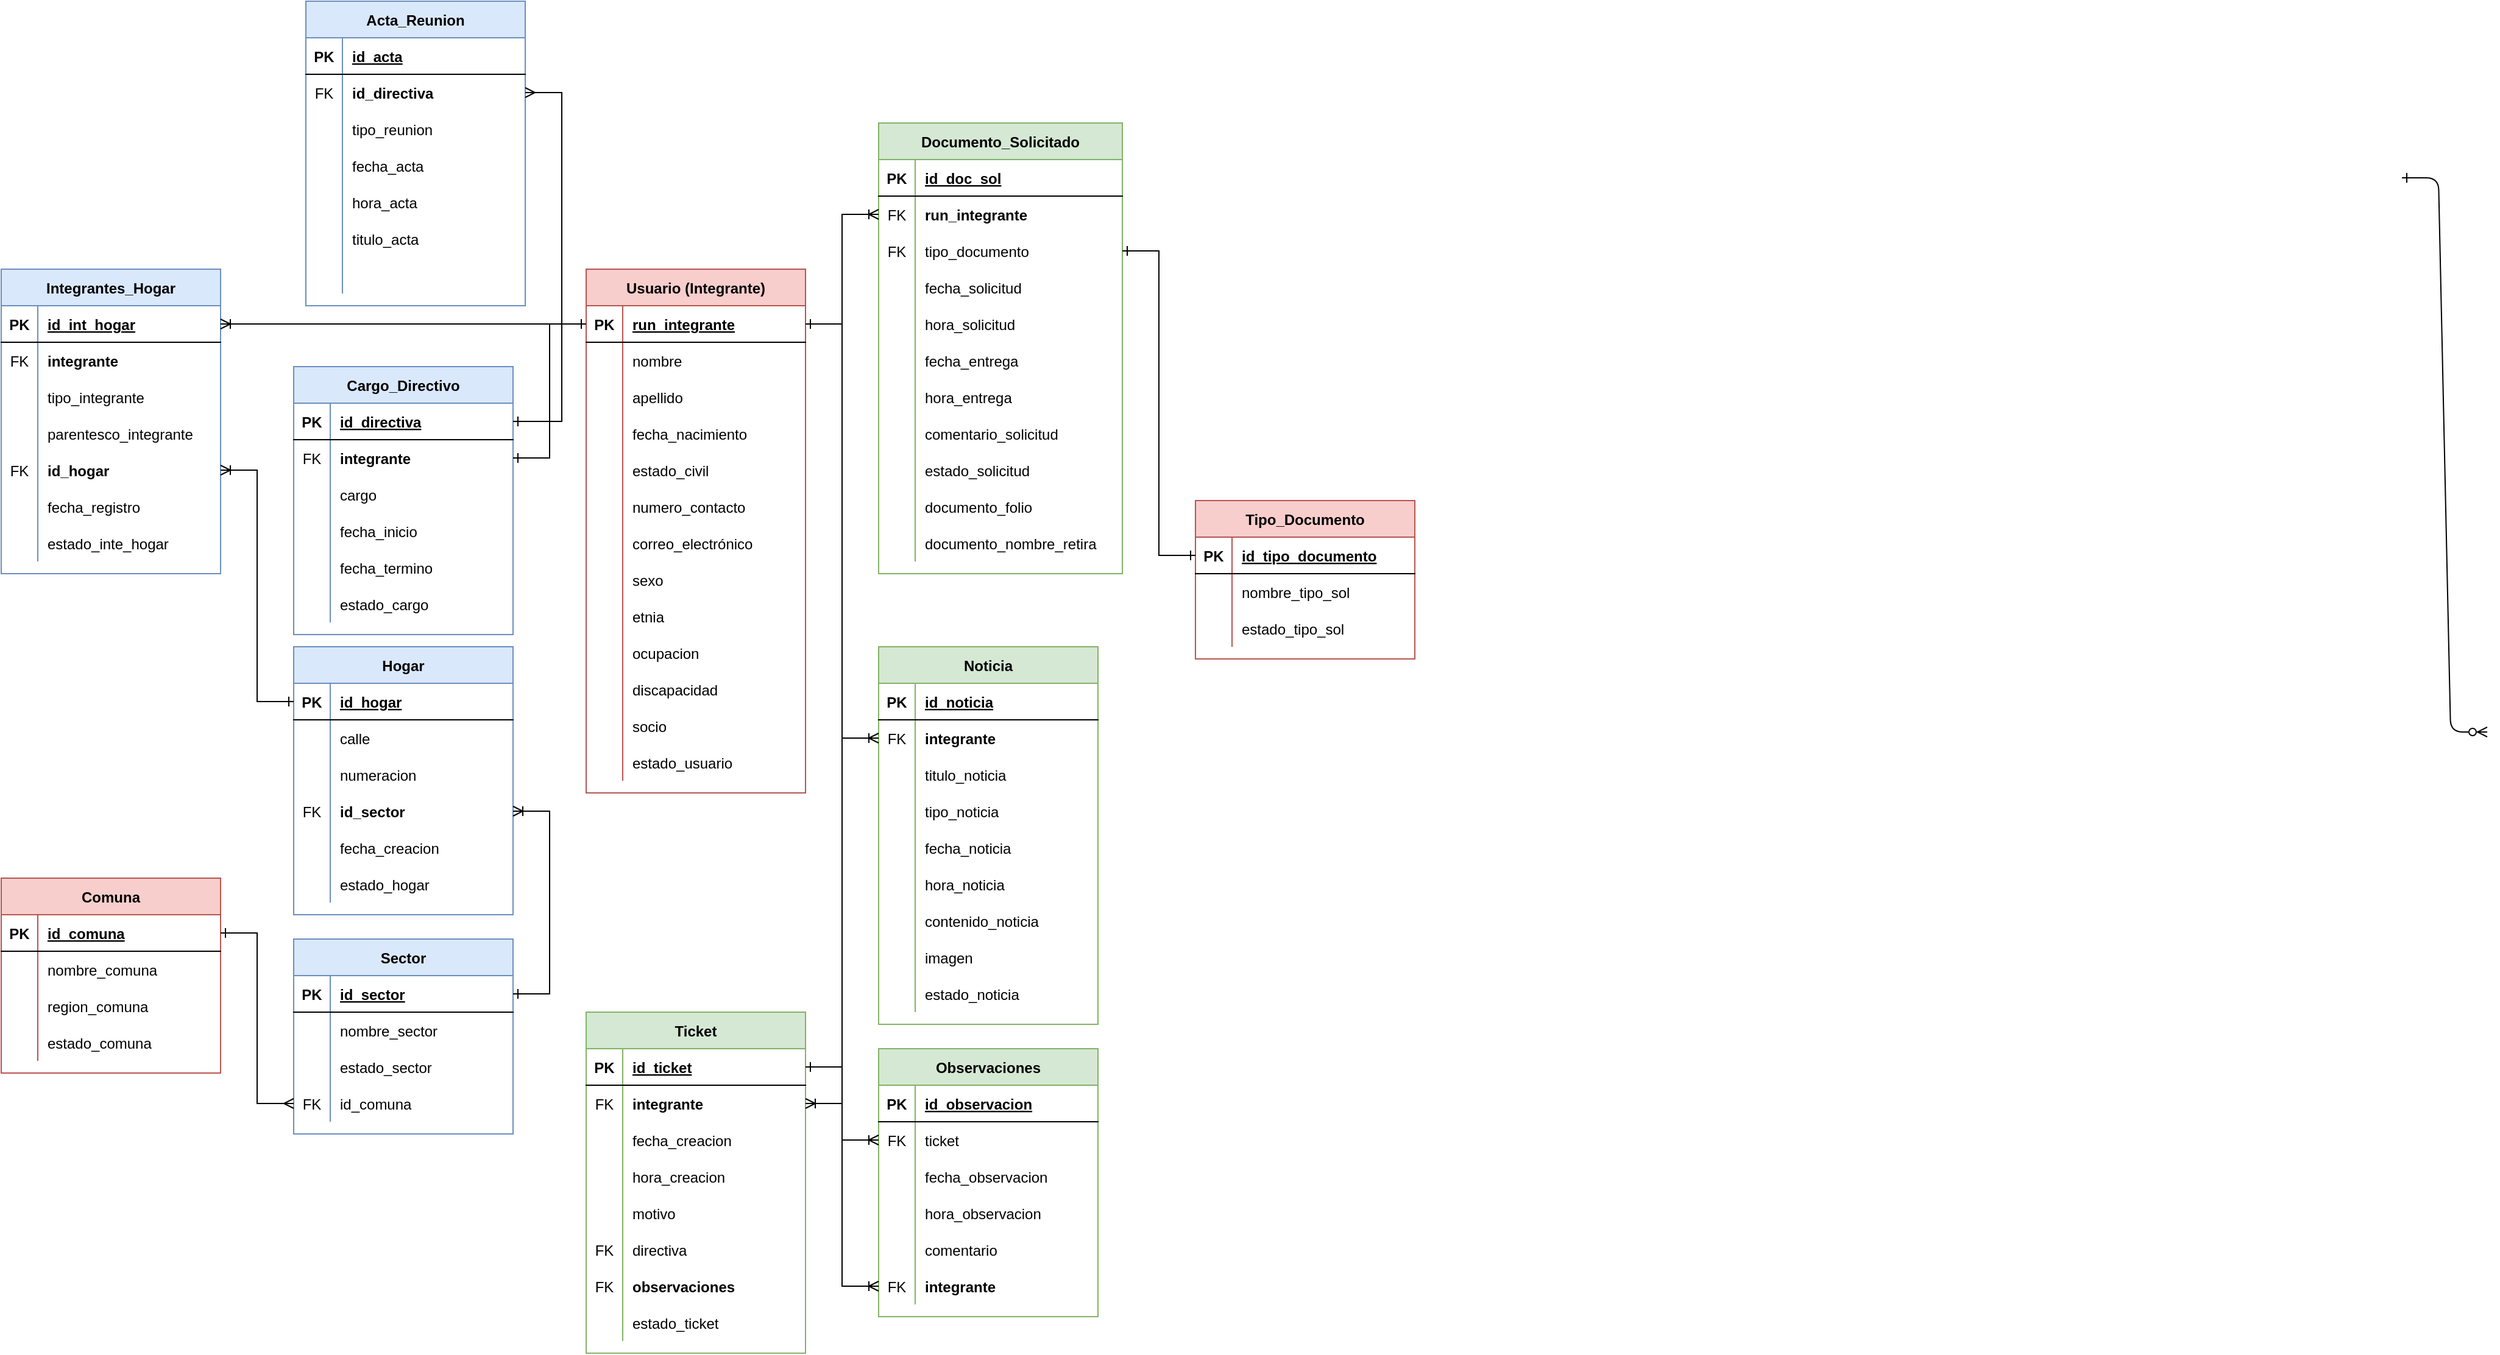 <mxfile version="17.4.0" type="device"><diagram id="R2lEEEUBdFMjLlhIrx00" name="Page-1"><mxGraphModel dx="3627" dy="1106" grid="1" gridSize="10" guides="1" tooltips="1" connect="1" arrows="1" fold="1" page="1" pageScale="1" pageWidth="827" pageHeight="1169" math="0" shadow="0" extFonts="Permanent Marker^https://fonts.googleapis.com/css?family=Permanent+Marker"><root><mxCell id="0"/><mxCell id="1" parent="0"/><mxCell id="C-vyLk0tnHw3VtMMgP7b-1" value="" style="edgeStyle=entityRelationEdgeStyle;endArrow=ERzeroToMany;startArrow=ERone;endFill=1;startFill=0;" parent="1" edge="1"><mxGeometry width="100" height="100" relative="1" as="geometry"><mxPoint x="370" y="165" as="sourcePoint"/><mxPoint x="440" y="620" as="targetPoint"/></mxGeometry></mxCell><mxCell id="j3Ya0OKnB4OvSJ67HZwT-1" value="Usuario (Integrante)" style="shape=table;startSize=30;container=1;collapsible=1;childLayout=tableLayout;fixedRows=1;rowLines=0;fontStyle=1;align=center;resizeLast=1;fillColor=#f8cecc;strokeColor=#b85450;" parent="1" vertex="1"><mxGeometry x="-1120" y="240" width="180" height="430" as="geometry"><mxRectangle x="90" y="690" width="90" height="30" as="alternateBounds"/></mxGeometry></mxCell><mxCell id="j3Ya0OKnB4OvSJ67HZwT-2" value="" style="shape=partialRectangle;collapsible=0;dropTarget=0;pointerEvents=0;fillColor=none;top=0;left=0;bottom=1;right=0;points=[[0,0.5],[1,0.5]];portConstraint=eastwest;" parent="j3Ya0OKnB4OvSJ67HZwT-1" vertex="1"><mxGeometry y="30" width="180" height="30" as="geometry"/></mxCell><mxCell id="j3Ya0OKnB4OvSJ67HZwT-3" value="PK" style="shape=partialRectangle;connectable=0;fillColor=none;top=0;left=0;bottom=0;right=0;fontStyle=1;overflow=hidden;" parent="j3Ya0OKnB4OvSJ67HZwT-2" vertex="1"><mxGeometry width="30" height="30" as="geometry"><mxRectangle width="30" height="30" as="alternateBounds"/></mxGeometry></mxCell><mxCell id="j3Ya0OKnB4OvSJ67HZwT-4" value="run_integrante" style="shape=partialRectangle;connectable=0;fillColor=none;top=0;left=0;bottom=0;right=0;align=left;spacingLeft=6;fontStyle=5;overflow=hidden;" parent="j3Ya0OKnB4OvSJ67HZwT-2" vertex="1"><mxGeometry x="30" width="150" height="30" as="geometry"><mxRectangle width="150" height="30" as="alternateBounds"/></mxGeometry></mxCell><mxCell id="j3Ya0OKnB4OvSJ67HZwT-5" value="" style="shape=partialRectangle;collapsible=0;dropTarget=0;pointerEvents=0;fillColor=none;top=0;left=0;bottom=0;right=0;points=[[0,0.5],[1,0.5]];portConstraint=eastwest;" parent="j3Ya0OKnB4OvSJ67HZwT-1" vertex="1"><mxGeometry y="60" width="180" height="30" as="geometry"/></mxCell><mxCell id="j3Ya0OKnB4OvSJ67HZwT-6" value="" style="shape=partialRectangle;connectable=0;fillColor=none;top=0;left=0;bottom=0;right=0;editable=1;overflow=hidden;" parent="j3Ya0OKnB4OvSJ67HZwT-5" vertex="1"><mxGeometry width="30" height="30" as="geometry"><mxRectangle width="30" height="30" as="alternateBounds"/></mxGeometry></mxCell><mxCell id="j3Ya0OKnB4OvSJ67HZwT-7" value="nombre" style="shape=partialRectangle;connectable=0;fillColor=none;top=0;left=0;bottom=0;right=0;align=left;spacingLeft=6;overflow=hidden;" parent="j3Ya0OKnB4OvSJ67HZwT-5" vertex="1"><mxGeometry x="30" width="150" height="30" as="geometry"><mxRectangle width="150" height="30" as="alternateBounds"/></mxGeometry></mxCell><mxCell id="j3Ya0OKnB4OvSJ67HZwT-8" value="" style="shape=partialRectangle;collapsible=0;dropTarget=0;pointerEvents=0;fillColor=none;top=0;left=0;bottom=0;right=0;points=[[0,0.5],[1,0.5]];portConstraint=eastwest;" parent="j3Ya0OKnB4OvSJ67HZwT-1" vertex="1"><mxGeometry y="90" width="180" height="30" as="geometry"/></mxCell><mxCell id="j3Ya0OKnB4OvSJ67HZwT-9" value="" style="shape=partialRectangle;connectable=0;fillColor=none;top=0;left=0;bottom=0;right=0;editable=1;overflow=hidden;" parent="j3Ya0OKnB4OvSJ67HZwT-8" vertex="1"><mxGeometry width="30" height="30" as="geometry"><mxRectangle width="30" height="30" as="alternateBounds"/></mxGeometry></mxCell><mxCell id="j3Ya0OKnB4OvSJ67HZwT-10" value="apellido" style="shape=partialRectangle;connectable=0;fillColor=none;top=0;left=0;bottom=0;right=0;align=left;spacingLeft=6;overflow=hidden;" parent="j3Ya0OKnB4OvSJ67HZwT-8" vertex="1"><mxGeometry x="30" width="150" height="30" as="geometry"><mxRectangle width="150" height="30" as="alternateBounds"/></mxGeometry></mxCell><mxCell id="j3Ya0OKnB4OvSJ67HZwT-11" value="" style="shape=partialRectangle;collapsible=0;dropTarget=0;pointerEvents=0;fillColor=none;top=0;left=0;bottom=0;right=0;points=[[0,0.5],[1,0.5]];portConstraint=eastwest;" parent="j3Ya0OKnB4OvSJ67HZwT-1" vertex="1"><mxGeometry y="120" width="180" height="30" as="geometry"/></mxCell><mxCell id="j3Ya0OKnB4OvSJ67HZwT-12" value="" style="shape=partialRectangle;connectable=0;fillColor=none;top=0;left=0;bottom=0;right=0;editable=1;overflow=hidden;" parent="j3Ya0OKnB4OvSJ67HZwT-11" vertex="1"><mxGeometry width="30" height="30" as="geometry"><mxRectangle width="30" height="30" as="alternateBounds"/></mxGeometry></mxCell><mxCell id="j3Ya0OKnB4OvSJ67HZwT-13" value="fecha_nacimiento" style="shape=partialRectangle;connectable=0;fillColor=none;top=0;left=0;bottom=0;right=0;align=left;spacingLeft=6;overflow=hidden;" parent="j3Ya0OKnB4OvSJ67HZwT-11" vertex="1"><mxGeometry x="30" width="150" height="30" as="geometry"><mxRectangle width="150" height="30" as="alternateBounds"/></mxGeometry></mxCell><mxCell id="j3Ya0OKnB4OvSJ67HZwT-14" style="shape=partialRectangle;collapsible=0;dropTarget=0;pointerEvents=0;fillColor=none;top=0;left=0;bottom=0;right=0;points=[[0,0.5],[1,0.5]];portConstraint=eastwest;" parent="j3Ya0OKnB4OvSJ67HZwT-1" vertex="1"><mxGeometry y="150" width="180" height="30" as="geometry"/></mxCell><mxCell id="j3Ya0OKnB4OvSJ67HZwT-15" style="shape=partialRectangle;connectable=0;fillColor=none;top=0;left=0;bottom=0;right=0;editable=1;overflow=hidden;" parent="j3Ya0OKnB4OvSJ67HZwT-14" vertex="1"><mxGeometry width="30" height="30" as="geometry"><mxRectangle width="30" height="30" as="alternateBounds"/></mxGeometry></mxCell><mxCell id="j3Ya0OKnB4OvSJ67HZwT-16" value="estado_civil" style="shape=partialRectangle;connectable=0;fillColor=none;top=0;left=0;bottom=0;right=0;align=left;spacingLeft=6;overflow=hidden;" parent="j3Ya0OKnB4OvSJ67HZwT-14" vertex="1"><mxGeometry x="30" width="150" height="30" as="geometry"><mxRectangle width="150" height="30" as="alternateBounds"/></mxGeometry></mxCell><mxCell id="j3Ya0OKnB4OvSJ67HZwT-17" style="shape=partialRectangle;collapsible=0;dropTarget=0;pointerEvents=0;fillColor=none;top=0;left=0;bottom=0;right=0;points=[[0,0.5],[1,0.5]];portConstraint=eastwest;" parent="j3Ya0OKnB4OvSJ67HZwT-1" vertex="1"><mxGeometry y="180" width="180" height="30" as="geometry"/></mxCell><mxCell id="j3Ya0OKnB4OvSJ67HZwT-18" style="shape=partialRectangle;connectable=0;fillColor=none;top=0;left=0;bottom=0;right=0;editable=1;overflow=hidden;" parent="j3Ya0OKnB4OvSJ67HZwT-17" vertex="1"><mxGeometry width="30" height="30" as="geometry"><mxRectangle width="30" height="30" as="alternateBounds"/></mxGeometry></mxCell><mxCell id="j3Ya0OKnB4OvSJ67HZwT-19" value="numero_contacto" style="shape=partialRectangle;connectable=0;fillColor=none;top=0;left=0;bottom=0;right=0;align=left;spacingLeft=6;overflow=hidden;" parent="j3Ya0OKnB4OvSJ67HZwT-17" vertex="1"><mxGeometry x="30" width="150" height="30" as="geometry"><mxRectangle width="150" height="30" as="alternateBounds"/></mxGeometry></mxCell><mxCell id="j3Ya0OKnB4OvSJ67HZwT-20" style="shape=partialRectangle;collapsible=0;dropTarget=0;pointerEvents=0;fillColor=none;top=0;left=0;bottom=0;right=0;points=[[0,0.5],[1,0.5]];portConstraint=eastwest;" parent="j3Ya0OKnB4OvSJ67HZwT-1" vertex="1"><mxGeometry y="210" width="180" height="30" as="geometry"/></mxCell><mxCell id="j3Ya0OKnB4OvSJ67HZwT-21" style="shape=partialRectangle;connectable=0;fillColor=none;top=0;left=0;bottom=0;right=0;editable=1;overflow=hidden;" parent="j3Ya0OKnB4OvSJ67HZwT-20" vertex="1"><mxGeometry width="30" height="30" as="geometry"><mxRectangle width="30" height="30" as="alternateBounds"/></mxGeometry></mxCell><mxCell id="j3Ya0OKnB4OvSJ67HZwT-22" value="correo_electrónico" style="shape=partialRectangle;connectable=0;fillColor=none;top=0;left=0;bottom=0;right=0;align=left;spacingLeft=6;overflow=hidden;" parent="j3Ya0OKnB4OvSJ67HZwT-20" vertex="1"><mxGeometry x="30" width="150" height="30" as="geometry"><mxRectangle width="150" height="30" as="alternateBounds"/></mxGeometry></mxCell><mxCell id="j3Ya0OKnB4OvSJ67HZwT-23" style="shape=partialRectangle;collapsible=0;dropTarget=0;pointerEvents=0;fillColor=none;top=0;left=0;bottom=0;right=0;points=[[0,0.5],[1,0.5]];portConstraint=eastwest;" parent="j3Ya0OKnB4OvSJ67HZwT-1" vertex="1"><mxGeometry y="240" width="180" height="30" as="geometry"/></mxCell><mxCell id="j3Ya0OKnB4OvSJ67HZwT-24" style="shape=partialRectangle;connectable=0;fillColor=none;top=0;left=0;bottom=0;right=0;editable=1;overflow=hidden;" parent="j3Ya0OKnB4OvSJ67HZwT-23" vertex="1"><mxGeometry width="30" height="30" as="geometry"><mxRectangle width="30" height="30" as="alternateBounds"/></mxGeometry></mxCell><mxCell id="j3Ya0OKnB4OvSJ67HZwT-25" value="sexo" style="shape=partialRectangle;connectable=0;fillColor=none;top=0;left=0;bottom=0;right=0;align=left;spacingLeft=6;overflow=hidden;" parent="j3Ya0OKnB4OvSJ67HZwT-23" vertex="1"><mxGeometry x="30" width="150" height="30" as="geometry"><mxRectangle width="150" height="30" as="alternateBounds"/></mxGeometry></mxCell><mxCell id="j3Ya0OKnB4OvSJ67HZwT-26" style="shape=partialRectangle;collapsible=0;dropTarget=0;pointerEvents=0;fillColor=none;top=0;left=0;bottom=0;right=0;points=[[0,0.5],[1,0.5]];portConstraint=eastwest;" parent="j3Ya0OKnB4OvSJ67HZwT-1" vertex="1"><mxGeometry y="270" width="180" height="30" as="geometry"/></mxCell><mxCell id="j3Ya0OKnB4OvSJ67HZwT-27" style="shape=partialRectangle;connectable=0;fillColor=none;top=0;left=0;bottom=0;right=0;editable=1;overflow=hidden;" parent="j3Ya0OKnB4OvSJ67HZwT-26" vertex="1"><mxGeometry width="30" height="30" as="geometry"><mxRectangle width="30" height="30" as="alternateBounds"/></mxGeometry></mxCell><mxCell id="j3Ya0OKnB4OvSJ67HZwT-28" value="etnia" style="shape=partialRectangle;connectable=0;fillColor=none;top=0;left=0;bottom=0;right=0;align=left;spacingLeft=6;overflow=hidden;" parent="j3Ya0OKnB4OvSJ67HZwT-26" vertex="1"><mxGeometry x="30" width="150" height="30" as="geometry"><mxRectangle width="150" height="30" as="alternateBounds"/></mxGeometry></mxCell><mxCell id="j3Ya0OKnB4OvSJ67HZwT-29" style="shape=partialRectangle;collapsible=0;dropTarget=0;pointerEvents=0;fillColor=none;top=0;left=0;bottom=0;right=0;points=[[0,0.5],[1,0.5]];portConstraint=eastwest;" parent="j3Ya0OKnB4OvSJ67HZwT-1" vertex="1"><mxGeometry y="300" width="180" height="30" as="geometry"/></mxCell><mxCell id="j3Ya0OKnB4OvSJ67HZwT-30" style="shape=partialRectangle;connectable=0;fillColor=none;top=0;left=0;bottom=0;right=0;editable=1;overflow=hidden;" parent="j3Ya0OKnB4OvSJ67HZwT-29" vertex="1"><mxGeometry width="30" height="30" as="geometry"><mxRectangle width="30" height="30" as="alternateBounds"/></mxGeometry></mxCell><mxCell id="j3Ya0OKnB4OvSJ67HZwT-31" value="ocupacion" style="shape=partialRectangle;connectable=0;fillColor=none;top=0;left=0;bottom=0;right=0;align=left;spacingLeft=6;overflow=hidden;" parent="j3Ya0OKnB4OvSJ67HZwT-29" vertex="1"><mxGeometry x="30" width="150" height="30" as="geometry"><mxRectangle width="150" height="30" as="alternateBounds"/></mxGeometry></mxCell><mxCell id="j3Ya0OKnB4OvSJ67HZwT-32" style="shape=partialRectangle;collapsible=0;dropTarget=0;pointerEvents=0;fillColor=none;top=0;left=0;bottom=0;right=0;points=[[0,0.5],[1,0.5]];portConstraint=eastwest;" parent="j3Ya0OKnB4OvSJ67HZwT-1" vertex="1"><mxGeometry y="330" width="180" height="30" as="geometry"/></mxCell><mxCell id="j3Ya0OKnB4OvSJ67HZwT-33" style="shape=partialRectangle;connectable=0;fillColor=none;top=0;left=0;bottom=0;right=0;editable=1;overflow=hidden;" parent="j3Ya0OKnB4OvSJ67HZwT-32" vertex="1"><mxGeometry width="30" height="30" as="geometry"><mxRectangle width="30" height="30" as="alternateBounds"/></mxGeometry></mxCell><mxCell id="j3Ya0OKnB4OvSJ67HZwT-34" value="discapacidad" style="shape=partialRectangle;connectable=0;fillColor=none;top=0;left=0;bottom=0;right=0;align=left;spacingLeft=6;overflow=hidden;" parent="j3Ya0OKnB4OvSJ67HZwT-32" vertex="1"><mxGeometry x="30" width="150" height="30" as="geometry"><mxRectangle width="150" height="30" as="alternateBounds"/></mxGeometry></mxCell><mxCell id="j3Ya0OKnB4OvSJ67HZwT-35" style="shape=partialRectangle;collapsible=0;dropTarget=0;pointerEvents=0;fillColor=none;top=0;left=0;bottom=0;right=0;points=[[0,0.5],[1,0.5]];portConstraint=eastwest;" parent="j3Ya0OKnB4OvSJ67HZwT-1" vertex="1"><mxGeometry y="360" width="180" height="30" as="geometry"/></mxCell><mxCell id="j3Ya0OKnB4OvSJ67HZwT-36" style="shape=partialRectangle;connectable=0;fillColor=none;top=0;left=0;bottom=0;right=0;editable=1;overflow=hidden;" parent="j3Ya0OKnB4OvSJ67HZwT-35" vertex="1"><mxGeometry width="30" height="30" as="geometry"><mxRectangle width="30" height="30" as="alternateBounds"/></mxGeometry></mxCell><mxCell id="j3Ya0OKnB4OvSJ67HZwT-37" value="socio" style="shape=partialRectangle;connectable=0;fillColor=none;top=0;left=0;bottom=0;right=0;align=left;spacingLeft=6;overflow=hidden;" parent="j3Ya0OKnB4OvSJ67HZwT-35" vertex="1"><mxGeometry x="30" width="150" height="30" as="geometry"><mxRectangle width="150" height="30" as="alternateBounds"/></mxGeometry></mxCell><mxCell id="j3Ya0OKnB4OvSJ67HZwT-38" style="shape=partialRectangle;collapsible=0;dropTarget=0;pointerEvents=0;fillColor=none;top=0;left=0;bottom=0;right=0;points=[[0,0.5],[1,0.5]];portConstraint=eastwest;" parent="j3Ya0OKnB4OvSJ67HZwT-1" vertex="1"><mxGeometry y="390" width="180" height="30" as="geometry"/></mxCell><mxCell id="j3Ya0OKnB4OvSJ67HZwT-39" style="shape=partialRectangle;connectable=0;fillColor=none;top=0;left=0;bottom=0;right=0;editable=1;overflow=hidden;" parent="j3Ya0OKnB4OvSJ67HZwT-38" vertex="1"><mxGeometry width="30" height="30" as="geometry"><mxRectangle width="30" height="30" as="alternateBounds"/></mxGeometry></mxCell><mxCell id="j3Ya0OKnB4OvSJ67HZwT-40" value="estado_usuario" style="shape=partialRectangle;connectable=0;fillColor=none;top=0;left=0;bottom=0;right=0;align=left;spacingLeft=6;overflow=hidden;" parent="j3Ya0OKnB4OvSJ67HZwT-38" vertex="1"><mxGeometry x="30" width="150" height="30" as="geometry"><mxRectangle width="150" height="30" as="alternateBounds"/></mxGeometry></mxCell><mxCell id="j3Ya0OKnB4OvSJ67HZwT-41" value="Cargo_Directivo" style="shape=table;startSize=30;container=1;collapsible=1;childLayout=tableLayout;fixedRows=1;rowLines=0;fontStyle=1;align=center;resizeLast=1;fillColor=#dae8fc;strokeColor=#6c8ebf;" parent="1" vertex="1"><mxGeometry x="-1360" y="320" width="180" height="220" as="geometry"/></mxCell><mxCell id="j3Ya0OKnB4OvSJ67HZwT-42" value="" style="shape=partialRectangle;collapsible=0;dropTarget=0;pointerEvents=0;fillColor=none;top=0;left=0;bottom=1;right=0;points=[[0,0.5],[1,0.5]];portConstraint=eastwest;" parent="j3Ya0OKnB4OvSJ67HZwT-41" vertex="1"><mxGeometry y="30" width="180" height="30" as="geometry"/></mxCell><mxCell id="j3Ya0OKnB4OvSJ67HZwT-43" value="PK" style="shape=partialRectangle;connectable=0;fillColor=none;top=0;left=0;bottom=0;right=0;fontStyle=1;overflow=hidden;" parent="j3Ya0OKnB4OvSJ67HZwT-42" vertex="1"><mxGeometry width="30" height="30" as="geometry"><mxRectangle width="30" height="30" as="alternateBounds"/></mxGeometry></mxCell><mxCell id="j3Ya0OKnB4OvSJ67HZwT-44" value="id_directiva" style="shape=partialRectangle;connectable=0;fillColor=none;top=0;left=0;bottom=0;right=0;align=left;spacingLeft=6;fontStyle=5;overflow=hidden;" parent="j3Ya0OKnB4OvSJ67HZwT-42" vertex="1"><mxGeometry x="30" width="150" height="30" as="geometry"><mxRectangle width="150" height="30" as="alternateBounds"/></mxGeometry></mxCell><mxCell id="j3Ya0OKnB4OvSJ67HZwT-45" value="" style="shape=partialRectangle;collapsible=0;dropTarget=0;pointerEvents=0;fillColor=none;top=0;left=0;bottom=0;right=0;points=[[0,0.5],[1,0.5]];portConstraint=eastwest;" parent="j3Ya0OKnB4OvSJ67HZwT-41" vertex="1"><mxGeometry y="60" width="180" height="30" as="geometry"/></mxCell><mxCell id="j3Ya0OKnB4OvSJ67HZwT-46" value="FK" style="shape=partialRectangle;connectable=0;fillColor=none;top=0;left=0;bottom=0;right=0;editable=1;overflow=hidden;" parent="j3Ya0OKnB4OvSJ67HZwT-45" vertex="1"><mxGeometry width="30" height="30" as="geometry"><mxRectangle width="30" height="30" as="alternateBounds"/></mxGeometry></mxCell><mxCell id="j3Ya0OKnB4OvSJ67HZwT-47" value="integrante" style="shape=partialRectangle;connectable=0;fillColor=none;top=0;left=0;bottom=0;right=0;align=left;spacingLeft=6;overflow=hidden;fontStyle=1" parent="j3Ya0OKnB4OvSJ67HZwT-45" vertex="1"><mxGeometry x="30" width="150" height="30" as="geometry"><mxRectangle width="150" height="30" as="alternateBounds"/></mxGeometry></mxCell><mxCell id="j3Ya0OKnB4OvSJ67HZwT-48" value="" style="shape=partialRectangle;collapsible=0;dropTarget=0;pointerEvents=0;fillColor=none;top=0;left=0;bottom=0;right=0;points=[[0,0.5],[1,0.5]];portConstraint=eastwest;" parent="j3Ya0OKnB4OvSJ67HZwT-41" vertex="1"><mxGeometry y="90" width="180" height="30" as="geometry"/></mxCell><mxCell id="j3Ya0OKnB4OvSJ67HZwT-49" value="" style="shape=partialRectangle;connectable=0;fillColor=none;top=0;left=0;bottom=0;right=0;editable=1;overflow=hidden;" parent="j3Ya0OKnB4OvSJ67HZwT-48" vertex="1"><mxGeometry width="30" height="30" as="geometry"><mxRectangle width="30" height="30" as="alternateBounds"/></mxGeometry></mxCell><mxCell id="j3Ya0OKnB4OvSJ67HZwT-50" value="cargo" style="shape=partialRectangle;connectable=0;fillColor=none;top=0;left=0;bottom=0;right=0;align=left;spacingLeft=6;overflow=hidden;" parent="j3Ya0OKnB4OvSJ67HZwT-48" vertex="1"><mxGeometry x="30" width="150" height="30" as="geometry"><mxRectangle width="150" height="30" as="alternateBounds"/></mxGeometry></mxCell><mxCell id="j3Ya0OKnB4OvSJ67HZwT-51" value="" style="shape=partialRectangle;collapsible=0;dropTarget=0;pointerEvents=0;fillColor=none;top=0;left=0;bottom=0;right=0;points=[[0,0.5],[1,0.5]];portConstraint=eastwest;" parent="j3Ya0OKnB4OvSJ67HZwT-41" vertex="1"><mxGeometry y="120" width="180" height="30" as="geometry"/></mxCell><mxCell id="j3Ya0OKnB4OvSJ67HZwT-52" value="" style="shape=partialRectangle;connectable=0;fillColor=none;top=0;left=0;bottom=0;right=0;editable=1;overflow=hidden;" parent="j3Ya0OKnB4OvSJ67HZwT-51" vertex="1"><mxGeometry width="30" height="30" as="geometry"><mxRectangle width="30" height="30" as="alternateBounds"/></mxGeometry></mxCell><mxCell id="j3Ya0OKnB4OvSJ67HZwT-53" value="fecha_inicio" style="shape=partialRectangle;connectable=0;fillColor=none;top=0;left=0;bottom=0;right=0;align=left;spacingLeft=6;overflow=hidden;" parent="j3Ya0OKnB4OvSJ67HZwT-51" vertex="1"><mxGeometry x="30" width="150" height="30" as="geometry"><mxRectangle width="150" height="30" as="alternateBounds"/></mxGeometry></mxCell><mxCell id="j3Ya0OKnB4OvSJ67HZwT-54" style="shape=partialRectangle;collapsible=0;dropTarget=0;pointerEvents=0;fillColor=none;top=0;left=0;bottom=0;right=0;points=[[0,0.5],[1,0.5]];portConstraint=eastwest;" parent="j3Ya0OKnB4OvSJ67HZwT-41" vertex="1"><mxGeometry y="150" width="180" height="30" as="geometry"/></mxCell><mxCell id="j3Ya0OKnB4OvSJ67HZwT-55" style="shape=partialRectangle;connectable=0;fillColor=none;top=0;left=0;bottom=0;right=0;editable=1;overflow=hidden;" parent="j3Ya0OKnB4OvSJ67HZwT-54" vertex="1"><mxGeometry width="30" height="30" as="geometry"><mxRectangle width="30" height="30" as="alternateBounds"/></mxGeometry></mxCell><mxCell id="j3Ya0OKnB4OvSJ67HZwT-56" value="fecha_termino" style="shape=partialRectangle;connectable=0;fillColor=none;top=0;left=0;bottom=0;right=0;align=left;spacingLeft=6;overflow=hidden;" parent="j3Ya0OKnB4OvSJ67HZwT-54" vertex="1"><mxGeometry x="30" width="150" height="30" as="geometry"><mxRectangle width="150" height="30" as="alternateBounds"/></mxGeometry></mxCell><mxCell id="j3Ya0OKnB4OvSJ67HZwT-57" style="shape=partialRectangle;collapsible=0;dropTarget=0;pointerEvents=0;fillColor=none;top=0;left=0;bottom=0;right=0;points=[[0,0.5],[1,0.5]];portConstraint=eastwest;" parent="j3Ya0OKnB4OvSJ67HZwT-41" vertex="1"><mxGeometry y="180" width="180" height="30" as="geometry"/></mxCell><mxCell id="j3Ya0OKnB4OvSJ67HZwT-58" style="shape=partialRectangle;connectable=0;fillColor=none;top=0;left=0;bottom=0;right=0;editable=1;overflow=hidden;" parent="j3Ya0OKnB4OvSJ67HZwT-57" vertex="1"><mxGeometry width="30" height="30" as="geometry"><mxRectangle width="30" height="30" as="alternateBounds"/></mxGeometry></mxCell><mxCell id="j3Ya0OKnB4OvSJ67HZwT-59" value="estado_cargo" style="shape=partialRectangle;connectable=0;fillColor=none;top=0;left=0;bottom=0;right=0;align=left;spacingLeft=6;overflow=hidden;" parent="j3Ya0OKnB4OvSJ67HZwT-57" vertex="1"><mxGeometry x="30" width="150" height="30" as="geometry"><mxRectangle width="150" height="30" as="alternateBounds"/></mxGeometry></mxCell><mxCell id="j3Ya0OKnB4OvSJ67HZwT-60" value="Hogar" style="shape=table;startSize=30;container=1;collapsible=1;childLayout=tableLayout;fixedRows=1;rowLines=0;fontStyle=1;align=center;resizeLast=1;fillColor=#dae8fc;strokeColor=#6c8ebf;" parent="1" vertex="1"><mxGeometry x="-1360" y="550" width="180" height="220" as="geometry"/></mxCell><mxCell id="j3Ya0OKnB4OvSJ67HZwT-61" value="" style="shape=partialRectangle;collapsible=0;dropTarget=0;pointerEvents=0;fillColor=none;top=0;left=0;bottom=1;right=0;points=[[0,0.5],[1,0.5]];portConstraint=eastwest;" parent="j3Ya0OKnB4OvSJ67HZwT-60" vertex="1"><mxGeometry y="30" width="180" height="30" as="geometry"/></mxCell><mxCell id="j3Ya0OKnB4OvSJ67HZwT-62" value="PK" style="shape=partialRectangle;connectable=0;fillColor=none;top=0;left=0;bottom=0;right=0;fontStyle=1;overflow=hidden;" parent="j3Ya0OKnB4OvSJ67HZwT-61" vertex="1"><mxGeometry width="30" height="30" as="geometry"><mxRectangle width="30" height="30" as="alternateBounds"/></mxGeometry></mxCell><mxCell id="j3Ya0OKnB4OvSJ67HZwT-63" value="id_hogar" style="shape=partialRectangle;connectable=0;fillColor=none;top=0;left=0;bottom=0;right=0;align=left;spacingLeft=6;fontStyle=5;overflow=hidden;" parent="j3Ya0OKnB4OvSJ67HZwT-61" vertex="1"><mxGeometry x="30" width="150" height="30" as="geometry"><mxRectangle width="150" height="30" as="alternateBounds"/></mxGeometry></mxCell><mxCell id="j3Ya0OKnB4OvSJ67HZwT-64" value="" style="shape=partialRectangle;collapsible=0;dropTarget=0;pointerEvents=0;fillColor=none;top=0;left=0;bottom=0;right=0;points=[[0,0.5],[1,0.5]];portConstraint=eastwest;" parent="j3Ya0OKnB4OvSJ67HZwT-60" vertex="1"><mxGeometry y="60" width="180" height="30" as="geometry"/></mxCell><mxCell id="j3Ya0OKnB4OvSJ67HZwT-65" value="" style="shape=partialRectangle;connectable=0;fillColor=none;top=0;left=0;bottom=0;right=0;editable=1;overflow=hidden;" parent="j3Ya0OKnB4OvSJ67HZwT-64" vertex="1"><mxGeometry width="30" height="30" as="geometry"><mxRectangle width="30" height="30" as="alternateBounds"/></mxGeometry></mxCell><mxCell id="j3Ya0OKnB4OvSJ67HZwT-66" value="calle" style="shape=partialRectangle;connectable=0;fillColor=none;top=0;left=0;bottom=0;right=0;align=left;spacingLeft=6;overflow=hidden;" parent="j3Ya0OKnB4OvSJ67HZwT-64" vertex="1"><mxGeometry x="30" width="150" height="30" as="geometry"><mxRectangle width="150" height="30" as="alternateBounds"/></mxGeometry></mxCell><mxCell id="j3Ya0OKnB4OvSJ67HZwT-67" value="" style="shape=partialRectangle;collapsible=0;dropTarget=0;pointerEvents=0;fillColor=none;top=0;left=0;bottom=0;right=0;points=[[0,0.5],[1,0.5]];portConstraint=eastwest;" parent="j3Ya0OKnB4OvSJ67HZwT-60" vertex="1"><mxGeometry y="90" width="180" height="30" as="geometry"/></mxCell><mxCell id="j3Ya0OKnB4OvSJ67HZwT-68" value="" style="shape=partialRectangle;connectable=0;fillColor=none;top=0;left=0;bottom=0;right=0;editable=1;overflow=hidden;" parent="j3Ya0OKnB4OvSJ67HZwT-67" vertex="1"><mxGeometry width="30" height="30" as="geometry"><mxRectangle width="30" height="30" as="alternateBounds"/></mxGeometry></mxCell><mxCell id="j3Ya0OKnB4OvSJ67HZwT-69" value="numeracion" style="shape=partialRectangle;connectable=0;fillColor=none;top=0;left=0;bottom=0;right=0;align=left;spacingLeft=6;overflow=hidden;" parent="j3Ya0OKnB4OvSJ67HZwT-67" vertex="1"><mxGeometry x="30" width="150" height="30" as="geometry"><mxRectangle width="150" height="30" as="alternateBounds"/></mxGeometry></mxCell><mxCell id="j3Ya0OKnB4OvSJ67HZwT-73" style="shape=partialRectangle;collapsible=0;dropTarget=0;pointerEvents=0;fillColor=none;top=0;left=0;bottom=0;right=0;points=[[0,0.5],[1,0.5]];portConstraint=eastwest;" parent="j3Ya0OKnB4OvSJ67HZwT-60" vertex="1"><mxGeometry y="120" width="180" height="30" as="geometry"/></mxCell><mxCell id="j3Ya0OKnB4OvSJ67HZwT-74" value="FK" style="shape=partialRectangle;connectable=0;fillColor=none;top=0;left=0;bottom=0;right=0;editable=1;overflow=hidden;" parent="j3Ya0OKnB4OvSJ67HZwT-73" vertex="1"><mxGeometry width="30" height="30" as="geometry"><mxRectangle width="30" height="30" as="alternateBounds"/></mxGeometry></mxCell><mxCell id="j3Ya0OKnB4OvSJ67HZwT-75" value="id_sector" style="shape=partialRectangle;connectable=0;fillColor=none;top=0;left=0;bottom=0;right=0;align=left;spacingLeft=6;overflow=hidden;fontStyle=1" parent="j3Ya0OKnB4OvSJ67HZwT-73" vertex="1"><mxGeometry x="30" width="150" height="30" as="geometry"><mxRectangle width="150" height="30" as="alternateBounds"/></mxGeometry></mxCell><mxCell id="j3Ya0OKnB4OvSJ67HZwT-76" style="shape=partialRectangle;collapsible=0;dropTarget=0;pointerEvents=0;fillColor=none;top=0;left=0;bottom=0;right=0;points=[[0,0.5],[1,0.5]];portConstraint=eastwest;" parent="j3Ya0OKnB4OvSJ67HZwT-60" vertex="1"><mxGeometry y="150" width="180" height="30" as="geometry"/></mxCell><mxCell id="j3Ya0OKnB4OvSJ67HZwT-77" style="shape=partialRectangle;connectable=0;fillColor=none;top=0;left=0;bottom=0;right=0;editable=1;overflow=hidden;" parent="j3Ya0OKnB4OvSJ67HZwT-76" vertex="1"><mxGeometry width="30" height="30" as="geometry"><mxRectangle width="30" height="30" as="alternateBounds"/></mxGeometry></mxCell><mxCell id="j3Ya0OKnB4OvSJ67HZwT-78" value="fecha_creacion" style="shape=partialRectangle;connectable=0;fillColor=none;top=0;left=0;bottom=0;right=0;align=left;spacingLeft=6;overflow=hidden;fontStyle=0" parent="j3Ya0OKnB4OvSJ67HZwT-76" vertex="1"><mxGeometry x="30" width="150" height="30" as="geometry"><mxRectangle width="150" height="30" as="alternateBounds"/></mxGeometry></mxCell><mxCell id="j3Ya0OKnB4OvSJ67HZwT-79" style="shape=partialRectangle;collapsible=0;dropTarget=0;pointerEvents=0;fillColor=none;top=0;left=0;bottom=0;right=0;points=[[0,0.5],[1,0.5]];portConstraint=eastwest;" parent="j3Ya0OKnB4OvSJ67HZwT-60" vertex="1"><mxGeometry y="180" width="180" height="30" as="geometry"/></mxCell><mxCell id="j3Ya0OKnB4OvSJ67HZwT-80" style="shape=partialRectangle;connectable=0;fillColor=none;top=0;left=0;bottom=0;right=0;editable=1;overflow=hidden;" parent="j3Ya0OKnB4OvSJ67HZwT-79" vertex="1"><mxGeometry width="30" height="30" as="geometry"><mxRectangle width="30" height="30" as="alternateBounds"/></mxGeometry></mxCell><mxCell id="j3Ya0OKnB4OvSJ67HZwT-81" value="estado_hogar" style="shape=partialRectangle;connectable=0;fillColor=none;top=0;left=0;bottom=0;right=0;align=left;spacingLeft=6;overflow=hidden;" parent="j3Ya0OKnB4OvSJ67HZwT-79" vertex="1"><mxGeometry x="30" width="150" height="30" as="geometry"><mxRectangle width="150" height="30" as="alternateBounds"/></mxGeometry></mxCell><mxCell id="j3Ya0OKnB4OvSJ67HZwT-82" value="Integrantes_Hogar" style="shape=table;startSize=30;container=1;collapsible=1;childLayout=tableLayout;fixedRows=1;rowLines=0;fontStyle=1;align=center;resizeLast=1;fillColor=#dae8fc;strokeColor=#6c8ebf;" parent="1" vertex="1"><mxGeometry x="-1600" y="240" width="180" height="250" as="geometry"/></mxCell><mxCell id="j3Ya0OKnB4OvSJ67HZwT-83" value="" style="shape=partialRectangle;collapsible=0;dropTarget=0;pointerEvents=0;fillColor=none;top=0;left=0;bottom=1;right=0;points=[[0,0.5],[1,0.5]];portConstraint=eastwest;" parent="j3Ya0OKnB4OvSJ67HZwT-82" vertex="1"><mxGeometry y="30" width="180" height="30" as="geometry"/></mxCell><mxCell id="j3Ya0OKnB4OvSJ67HZwT-84" value="PK" style="shape=partialRectangle;connectable=0;fillColor=none;top=0;left=0;bottom=0;right=0;fontStyle=1;overflow=hidden;" parent="j3Ya0OKnB4OvSJ67HZwT-83" vertex="1"><mxGeometry width="30" height="30" as="geometry"><mxRectangle width="30" height="30" as="alternateBounds"/></mxGeometry></mxCell><mxCell id="j3Ya0OKnB4OvSJ67HZwT-85" value="id_int_hogar" style="shape=partialRectangle;connectable=0;fillColor=none;top=0;left=0;bottom=0;right=0;align=left;spacingLeft=6;fontStyle=5;overflow=hidden;" parent="j3Ya0OKnB4OvSJ67HZwT-83" vertex="1"><mxGeometry x="30" width="150" height="30" as="geometry"><mxRectangle width="150" height="30" as="alternateBounds"/></mxGeometry></mxCell><mxCell id="j3Ya0OKnB4OvSJ67HZwT-86" value="" style="shape=partialRectangle;collapsible=0;dropTarget=0;pointerEvents=0;fillColor=none;top=0;left=0;bottom=0;right=0;points=[[0,0.5],[1,0.5]];portConstraint=eastwest;" parent="j3Ya0OKnB4OvSJ67HZwT-82" vertex="1"><mxGeometry y="60" width="180" height="30" as="geometry"/></mxCell><mxCell id="j3Ya0OKnB4OvSJ67HZwT-87" value="FK" style="shape=partialRectangle;connectable=0;fillColor=none;top=0;left=0;bottom=0;right=0;editable=1;overflow=hidden;" parent="j3Ya0OKnB4OvSJ67HZwT-86" vertex="1"><mxGeometry width="30" height="30" as="geometry"><mxRectangle width="30" height="30" as="alternateBounds"/></mxGeometry></mxCell><mxCell id="j3Ya0OKnB4OvSJ67HZwT-88" value="integrante" style="shape=partialRectangle;connectable=0;fillColor=none;top=0;left=0;bottom=0;right=0;align=left;spacingLeft=6;overflow=hidden;fontStyle=1" parent="j3Ya0OKnB4OvSJ67HZwT-86" vertex="1"><mxGeometry x="30" width="150" height="30" as="geometry"><mxRectangle width="150" height="30" as="alternateBounds"/></mxGeometry></mxCell><mxCell id="j3Ya0OKnB4OvSJ67HZwT-89" style="shape=partialRectangle;collapsible=0;dropTarget=0;pointerEvents=0;fillColor=none;top=0;left=0;bottom=0;right=0;points=[[0,0.5],[1,0.5]];portConstraint=eastwest;" parent="j3Ya0OKnB4OvSJ67HZwT-82" vertex="1"><mxGeometry y="90" width="180" height="30" as="geometry"/></mxCell><mxCell id="j3Ya0OKnB4OvSJ67HZwT-90" style="shape=partialRectangle;connectable=0;fillColor=none;top=0;left=0;bottom=0;right=0;editable=1;overflow=hidden;" parent="j3Ya0OKnB4OvSJ67HZwT-89" vertex="1"><mxGeometry width="30" height="30" as="geometry"><mxRectangle width="30" height="30" as="alternateBounds"/></mxGeometry></mxCell><mxCell id="j3Ya0OKnB4OvSJ67HZwT-91" value="tipo_integrante" style="shape=partialRectangle;connectable=0;fillColor=none;top=0;left=0;bottom=0;right=0;align=left;spacingLeft=6;overflow=hidden;" parent="j3Ya0OKnB4OvSJ67HZwT-89" vertex="1"><mxGeometry x="30" width="150" height="30" as="geometry"><mxRectangle width="150" height="30" as="alternateBounds"/></mxGeometry></mxCell><mxCell id="j3Ya0OKnB4OvSJ67HZwT-92" style="shape=partialRectangle;collapsible=0;dropTarget=0;pointerEvents=0;fillColor=none;top=0;left=0;bottom=0;right=0;points=[[0,0.5],[1,0.5]];portConstraint=eastwest;" parent="j3Ya0OKnB4OvSJ67HZwT-82" vertex="1"><mxGeometry y="120" width="180" height="30" as="geometry"/></mxCell><mxCell id="j3Ya0OKnB4OvSJ67HZwT-93" style="shape=partialRectangle;connectable=0;fillColor=none;top=0;left=0;bottom=0;right=0;editable=1;overflow=hidden;" parent="j3Ya0OKnB4OvSJ67HZwT-92" vertex="1"><mxGeometry width="30" height="30" as="geometry"><mxRectangle width="30" height="30" as="alternateBounds"/></mxGeometry></mxCell><mxCell id="j3Ya0OKnB4OvSJ67HZwT-94" value="parentesco_integrante" style="shape=partialRectangle;connectable=0;fillColor=none;top=0;left=0;bottom=0;right=0;align=left;spacingLeft=6;overflow=hidden;" parent="j3Ya0OKnB4OvSJ67HZwT-92" vertex="1"><mxGeometry x="30" width="150" height="30" as="geometry"><mxRectangle width="150" height="30" as="alternateBounds"/></mxGeometry></mxCell><mxCell id="j3Ya0OKnB4OvSJ67HZwT-95" value="" style="shape=partialRectangle;collapsible=0;dropTarget=0;pointerEvents=0;fillColor=none;top=0;left=0;bottom=0;right=0;points=[[0,0.5],[1,0.5]];portConstraint=eastwest;" parent="j3Ya0OKnB4OvSJ67HZwT-82" vertex="1"><mxGeometry y="150" width="180" height="30" as="geometry"/></mxCell><mxCell id="j3Ya0OKnB4OvSJ67HZwT-96" value="FK" style="shape=partialRectangle;connectable=0;fillColor=none;top=0;left=0;bottom=0;right=0;editable=1;overflow=hidden;" parent="j3Ya0OKnB4OvSJ67HZwT-95" vertex="1"><mxGeometry width="30" height="30" as="geometry"><mxRectangle width="30" height="30" as="alternateBounds"/></mxGeometry></mxCell><mxCell id="j3Ya0OKnB4OvSJ67HZwT-97" value="id_hogar" style="shape=partialRectangle;connectable=0;fillColor=none;top=0;left=0;bottom=0;right=0;align=left;spacingLeft=6;overflow=hidden;fontStyle=1" parent="j3Ya0OKnB4OvSJ67HZwT-95" vertex="1"><mxGeometry x="30" width="150" height="30" as="geometry"><mxRectangle width="150" height="30" as="alternateBounds"/></mxGeometry></mxCell><mxCell id="j3Ya0OKnB4OvSJ67HZwT-98" value="" style="shape=partialRectangle;collapsible=0;dropTarget=0;pointerEvents=0;fillColor=none;top=0;left=0;bottom=0;right=0;points=[[0,0.5],[1,0.5]];portConstraint=eastwest;" parent="j3Ya0OKnB4OvSJ67HZwT-82" vertex="1"><mxGeometry y="180" width="180" height="30" as="geometry"/></mxCell><mxCell id="j3Ya0OKnB4OvSJ67HZwT-99" value="" style="shape=partialRectangle;connectable=0;fillColor=none;top=0;left=0;bottom=0;right=0;editable=1;overflow=hidden;" parent="j3Ya0OKnB4OvSJ67HZwT-98" vertex="1"><mxGeometry width="30" height="30" as="geometry"><mxRectangle width="30" height="30" as="alternateBounds"/></mxGeometry></mxCell><mxCell id="j3Ya0OKnB4OvSJ67HZwT-100" value="fecha_registro" style="shape=partialRectangle;connectable=0;fillColor=none;top=0;left=0;bottom=0;right=0;align=left;spacingLeft=6;overflow=hidden;" parent="j3Ya0OKnB4OvSJ67HZwT-98" vertex="1"><mxGeometry x="30" width="150" height="30" as="geometry"><mxRectangle width="150" height="30" as="alternateBounds"/></mxGeometry></mxCell><mxCell id="j3Ya0OKnB4OvSJ67HZwT-101" style="shape=partialRectangle;collapsible=0;dropTarget=0;pointerEvents=0;fillColor=none;top=0;left=0;bottom=0;right=0;points=[[0,0.5],[1,0.5]];portConstraint=eastwest;" parent="j3Ya0OKnB4OvSJ67HZwT-82" vertex="1"><mxGeometry y="210" width="180" height="30" as="geometry"/></mxCell><mxCell id="j3Ya0OKnB4OvSJ67HZwT-102" style="shape=partialRectangle;connectable=0;fillColor=none;top=0;left=0;bottom=0;right=0;editable=1;overflow=hidden;" parent="j3Ya0OKnB4OvSJ67HZwT-101" vertex="1"><mxGeometry width="30" height="30" as="geometry"><mxRectangle width="30" height="30" as="alternateBounds"/></mxGeometry></mxCell><mxCell id="j3Ya0OKnB4OvSJ67HZwT-103" value="estado_inte_hogar" style="shape=partialRectangle;connectable=0;fillColor=none;top=0;left=0;bottom=0;right=0;align=left;spacingLeft=6;overflow=hidden;" parent="j3Ya0OKnB4OvSJ67HZwT-101" vertex="1"><mxGeometry x="30" width="150" height="30" as="geometry"><mxRectangle width="150" height="30" as="alternateBounds"/></mxGeometry></mxCell><mxCell id="j3Ya0OKnB4OvSJ67HZwT-104" value="Noticia" style="shape=table;startSize=30;container=1;collapsible=1;childLayout=tableLayout;fixedRows=1;rowLines=0;fontStyle=1;align=center;resizeLast=1;fillColor=#d5e8d4;strokeColor=#82b366;" parent="1" vertex="1"><mxGeometry x="-880" y="550" width="180" height="310" as="geometry"/></mxCell><mxCell id="j3Ya0OKnB4OvSJ67HZwT-105" value="" style="shape=partialRectangle;collapsible=0;dropTarget=0;pointerEvents=0;fillColor=none;top=0;left=0;bottom=1;right=0;points=[[0,0.5],[1,0.5]];portConstraint=eastwest;" parent="j3Ya0OKnB4OvSJ67HZwT-104" vertex="1"><mxGeometry y="30" width="180" height="30" as="geometry"/></mxCell><mxCell id="j3Ya0OKnB4OvSJ67HZwT-106" value="PK" style="shape=partialRectangle;connectable=0;fillColor=none;top=0;left=0;bottom=0;right=0;fontStyle=1;overflow=hidden;" parent="j3Ya0OKnB4OvSJ67HZwT-105" vertex="1"><mxGeometry width="30" height="30" as="geometry"><mxRectangle width="30" height="30" as="alternateBounds"/></mxGeometry></mxCell><mxCell id="j3Ya0OKnB4OvSJ67HZwT-107" value="id_noticia" style="shape=partialRectangle;connectable=0;fillColor=none;top=0;left=0;bottom=0;right=0;align=left;spacingLeft=6;fontStyle=5;overflow=hidden;" parent="j3Ya0OKnB4OvSJ67HZwT-105" vertex="1"><mxGeometry x="30" width="150" height="30" as="geometry"><mxRectangle width="150" height="30" as="alternateBounds"/></mxGeometry></mxCell><mxCell id="j3Ya0OKnB4OvSJ67HZwT-108" style="shape=partialRectangle;collapsible=0;dropTarget=0;pointerEvents=0;fillColor=none;top=0;left=0;bottom=0;right=0;points=[[0,0.5],[1,0.5]];portConstraint=eastwest;" parent="j3Ya0OKnB4OvSJ67HZwT-104" vertex="1"><mxGeometry y="60" width="180" height="30" as="geometry"/></mxCell><mxCell id="j3Ya0OKnB4OvSJ67HZwT-109" value="FK" style="shape=partialRectangle;connectable=0;fillColor=none;top=0;left=0;bottom=0;right=0;editable=1;overflow=hidden;" parent="j3Ya0OKnB4OvSJ67HZwT-108" vertex="1"><mxGeometry width="30" height="30" as="geometry"><mxRectangle width="30" height="30" as="alternateBounds"/></mxGeometry></mxCell><mxCell id="j3Ya0OKnB4OvSJ67HZwT-110" value="integrante" style="shape=partialRectangle;connectable=0;fillColor=none;top=0;left=0;bottom=0;right=0;align=left;spacingLeft=6;overflow=hidden;fontStyle=1" parent="j3Ya0OKnB4OvSJ67HZwT-108" vertex="1"><mxGeometry x="30" width="150" height="30" as="geometry"><mxRectangle width="150" height="30" as="alternateBounds"/></mxGeometry></mxCell><mxCell id="j3Ya0OKnB4OvSJ67HZwT-111" value="" style="shape=partialRectangle;collapsible=0;dropTarget=0;pointerEvents=0;fillColor=none;top=0;left=0;bottom=0;right=0;points=[[0,0.5],[1,0.5]];portConstraint=eastwest;" parent="j3Ya0OKnB4OvSJ67HZwT-104" vertex="1"><mxGeometry y="90" width="180" height="30" as="geometry"/></mxCell><mxCell id="j3Ya0OKnB4OvSJ67HZwT-112" value="" style="shape=partialRectangle;connectable=0;fillColor=none;top=0;left=0;bottom=0;right=0;editable=1;overflow=hidden;" parent="j3Ya0OKnB4OvSJ67HZwT-111" vertex="1"><mxGeometry width="30" height="30" as="geometry"><mxRectangle width="30" height="30" as="alternateBounds"/></mxGeometry></mxCell><mxCell id="j3Ya0OKnB4OvSJ67HZwT-113" value="titulo_noticia" style="shape=partialRectangle;connectable=0;fillColor=none;top=0;left=0;bottom=0;right=0;align=left;spacingLeft=6;overflow=hidden;" parent="j3Ya0OKnB4OvSJ67HZwT-111" vertex="1"><mxGeometry x="30" width="150" height="30" as="geometry"><mxRectangle width="150" height="30" as="alternateBounds"/></mxGeometry></mxCell><mxCell id="j3Ya0OKnB4OvSJ67HZwT-114" value="" style="shape=partialRectangle;collapsible=0;dropTarget=0;pointerEvents=0;fillColor=none;top=0;left=0;bottom=0;right=0;points=[[0,0.5],[1,0.5]];portConstraint=eastwest;fontStyle=1" parent="j3Ya0OKnB4OvSJ67HZwT-104" vertex="1"><mxGeometry y="120" width="180" height="30" as="geometry"/></mxCell><mxCell id="j3Ya0OKnB4OvSJ67HZwT-115" value="" style="shape=partialRectangle;connectable=0;fillColor=none;top=0;left=0;bottom=0;right=0;editable=1;overflow=hidden;" parent="j3Ya0OKnB4OvSJ67HZwT-114" vertex="1"><mxGeometry width="30" height="30" as="geometry"><mxRectangle width="30" height="30" as="alternateBounds"/></mxGeometry></mxCell><mxCell id="j3Ya0OKnB4OvSJ67HZwT-116" value="tipo_noticia" style="shape=partialRectangle;connectable=0;fillColor=none;top=0;left=0;bottom=0;right=0;align=left;spacingLeft=6;overflow=hidden;fontStyle=0" parent="j3Ya0OKnB4OvSJ67HZwT-114" vertex="1"><mxGeometry x="30" width="150" height="30" as="geometry"><mxRectangle width="150" height="30" as="alternateBounds"/></mxGeometry></mxCell><mxCell id="j3Ya0OKnB4OvSJ67HZwT-117" value="" style="shape=partialRectangle;collapsible=0;dropTarget=0;pointerEvents=0;fillColor=none;top=0;left=0;bottom=0;right=0;points=[[0,0.5],[1,0.5]];portConstraint=eastwest;" parent="j3Ya0OKnB4OvSJ67HZwT-104" vertex="1"><mxGeometry y="150" width="180" height="30" as="geometry"/></mxCell><mxCell id="j3Ya0OKnB4OvSJ67HZwT-118" value="" style="shape=partialRectangle;connectable=0;fillColor=none;top=0;left=0;bottom=0;right=0;editable=1;overflow=hidden;" parent="j3Ya0OKnB4OvSJ67HZwT-117" vertex="1"><mxGeometry width="30" height="30" as="geometry"><mxRectangle width="30" height="30" as="alternateBounds"/></mxGeometry></mxCell><mxCell id="j3Ya0OKnB4OvSJ67HZwT-119" value="fecha_noticia" style="shape=partialRectangle;connectable=0;fillColor=none;top=0;left=0;bottom=0;right=0;align=left;spacingLeft=6;overflow=hidden;" parent="j3Ya0OKnB4OvSJ67HZwT-117" vertex="1"><mxGeometry x="30" width="150" height="30" as="geometry"><mxRectangle width="150" height="30" as="alternateBounds"/></mxGeometry></mxCell><mxCell id="j3Ya0OKnB4OvSJ67HZwT-120" style="shape=partialRectangle;collapsible=0;dropTarget=0;pointerEvents=0;fillColor=none;top=0;left=0;bottom=0;right=0;points=[[0,0.5],[1,0.5]];portConstraint=eastwest;" parent="j3Ya0OKnB4OvSJ67HZwT-104" vertex="1"><mxGeometry y="180" width="180" height="30" as="geometry"/></mxCell><mxCell id="j3Ya0OKnB4OvSJ67HZwT-121" style="shape=partialRectangle;connectable=0;fillColor=none;top=0;left=0;bottom=0;right=0;editable=1;overflow=hidden;" parent="j3Ya0OKnB4OvSJ67HZwT-120" vertex="1"><mxGeometry width="30" height="30" as="geometry"><mxRectangle width="30" height="30" as="alternateBounds"/></mxGeometry></mxCell><mxCell id="j3Ya0OKnB4OvSJ67HZwT-122" value="hora_noticia" style="shape=partialRectangle;connectable=0;fillColor=none;top=0;left=0;bottom=0;right=0;align=left;spacingLeft=6;overflow=hidden;" parent="j3Ya0OKnB4OvSJ67HZwT-120" vertex="1"><mxGeometry x="30" width="150" height="30" as="geometry"><mxRectangle width="150" height="30" as="alternateBounds"/></mxGeometry></mxCell><mxCell id="j3Ya0OKnB4OvSJ67HZwT-123" style="shape=partialRectangle;collapsible=0;dropTarget=0;pointerEvents=0;fillColor=none;top=0;left=0;bottom=0;right=0;points=[[0,0.5],[1,0.5]];portConstraint=eastwest;" parent="j3Ya0OKnB4OvSJ67HZwT-104" vertex="1"><mxGeometry y="210" width="180" height="30" as="geometry"/></mxCell><mxCell id="j3Ya0OKnB4OvSJ67HZwT-124" style="shape=partialRectangle;connectable=0;fillColor=none;top=0;left=0;bottom=0;right=0;editable=1;overflow=hidden;" parent="j3Ya0OKnB4OvSJ67HZwT-123" vertex="1"><mxGeometry width="30" height="30" as="geometry"><mxRectangle width="30" height="30" as="alternateBounds"/></mxGeometry></mxCell><mxCell id="j3Ya0OKnB4OvSJ67HZwT-125" value="contenido_noticia" style="shape=partialRectangle;connectable=0;fillColor=none;top=0;left=0;bottom=0;right=0;align=left;spacingLeft=6;overflow=hidden;" parent="j3Ya0OKnB4OvSJ67HZwT-123" vertex="1"><mxGeometry x="30" width="150" height="30" as="geometry"><mxRectangle width="150" height="30" as="alternateBounds"/></mxGeometry></mxCell><mxCell id="j3Ya0OKnB4OvSJ67HZwT-126" style="shape=partialRectangle;collapsible=0;dropTarget=0;pointerEvents=0;fillColor=none;top=0;left=0;bottom=0;right=0;points=[[0,0.5],[1,0.5]];portConstraint=eastwest;" parent="j3Ya0OKnB4OvSJ67HZwT-104" vertex="1"><mxGeometry y="240" width="180" height="30" as="geometry"/></mxCell><mxCell id="j3Ya0OKnB4OvSJ67HZwT-127" style="shape=partialRectangle;connectable=0;fillColor=none;top=0;left=0;bottom=0;right=0;editable=1;overflow=hidden;" parent="j3Ya0OKnB4OvSJ67HZwT-126" vertex="1"><mxGeometry width="30" height="30" as="geometry"><mxRectangle width="30" height="30" as="alternateBounds"/></mxGeometry></mxCell><mxCell id="j3Ya0OKnB4OvSJ67HZwT-128" value="imagen" style="shape=partialRectangle;connectable=0;fillColor=none;top=0;left=0;bottom=0;right=0;align=left;spacingLeft=6;overflow=hidden;" parent="j3Ya0OKnB4OvSJ67HZwT-126" vertex="1"><mxGeometry x="30" width="150" height="30" as="geometry"><mxRectangle width="150" height="30" as="alternateBounds"/></mxGeometry></mxCell><mxCell id="j3Ya0OKnB4OvSJ67HZwT-129" style="shape=partialRectangle;collapsible=0;dropTarget=0;pointerEvents=0;fillColor=none;top=0;left=0;bottom=0;right=0;points=[[0,0.5],[1,0.5]];portConstraint=eastwest;" parent="j3Ya0OKnB4OvSJ67HZwT-104" vertex="1"><mxGeometry y="270" width="180" height="30" as="geometry"/></mxCell><mxCell id="j3Ya0OKnB4OvSJ67HZwT-130" style="shape=partialRectangle;connectable=0;fillColor=none;top=0;left=0;bottom=0;right=0;editable=1;overflow=hidden;" parent="j3Ya0OKnB4OvSJ67HZwT-129" vertex="1"><mxGeometry width="30" height="30" as="geometry"><mxRectangle width="30" height="30" as="alternateBounds"/></mxGeometry></mxCell><mxCell id="j3Ya0OKnB4OvSJ67HZwT-131" value="estado_noticia" style="shape=partialRectangle;connectable=0;fillColor=none;top=0;left=0;bottom=0;right=0;align=left;spacingLeft=6;overflow=hidden;" parent="j3Ya0OKnB4OvSJ67HZwT-129" vertex="1"><mxGeometry x="30" width="150" height="30" as="geometry"><mxRectangle width="150" height="30" as="alternateBounds"/></mxGeometry></mxCell><mxCell id="j3Ya0OKnB4OvSJ67HZwT-132" value="Documento_Solicitado" style="shape=table;startSize=30;container=1;collapsible=1;childLayout=tableLayout;fixedRows=1;rowLines=0;fontStyle=1;align=center;resizeLast=1;fillColor=#d5e8d4;strokeColor=#82b366;" parent="1" vertex="1"><mxGeometry x="-880" y="120" width="200" height="370" as="geometry"/></mxCell><mxCell id="j3Ya0OKnB4OvSJ67HZwT-133" value="" style="shape=partialRectangle;collapsible=0;dropTarget=0;pointerEvents=0;fillColor=none;top=0;left=0;bottom=1;right=0;points=[[0,0.5],[1,0.5]];portConstraint=eastwest;" parent="j3Ya0OKnB4OvSJ67HZwT-132" vertex="1"><mxGeometry y="30" width="200" height="30" as="geometry"/></mxCell><mxCell id="j3Ya0OKnB4OvSJ67HZwT-134" value="PK" style="shape=partialRectangle;connectable=0;fillColor=none;top=0;left=0;bottom=0;right=0;fontStyle=1;overflow=hidden;" parent="j3Ya0OKnB4OvSJ67HZwT-133" vertex="1"><mxGeometry width="30" height="30" as="geometry"><mxRectangle width="30" height="30" as="alternateBounds"/></mxGeometry></mxCell><mxCell id="j3Ya0OKnB4OvSJ67HZwT-135" value="id_doc_sol" style="shape=partialRectangle;connectable=0;fillColor=none;top=0;left=0;bottom=0;right=0;align=left;spacingLeft=6;fontStyle=5;overflow=hidden;" parent="j3Ya0OKnB4OvSJ67HZwT-133" vertex="1"><mxGeometry x="30" width="170" height="30" as="geometry"><mxRectangle width="170" height="30" as="alternateBounds"/></mxGeometry></mxCell><mxCell id="j3Ya0OKnB4OvSJ67HZwT-136" value="" style="shape=partialRectangle;collapsible=0;dropTarget=0;pointerEvents=0;fillColor=none;top=0;left=0;bottom=0;right=0;points=[[0,0.5],[1,0.5]];portConstraint=eastwest;" parent="j3Ya0OKnB4OvSJ67HZwT-132" vertex="1"><mxGeometry y="60" width="200" height="30" as="geometry"/></mxCell><mxCell id="j3Ya0OKnB4OvSJ67HZwT-137" value="FK" style="shape=partialRectangle;connectable=0;fillColor=none;top=0;left=0;bottom=0;right=0;editable=1;overflow=hidden;" parent="j3Ya0OKnB4OvSJ67HZwT-136" vertex="1"><mxGeometry width="30" height="30" as="geometry"><mxRectangle width="30" height="30" as="alternateBounds"/></mxGeometry></mxCell><mxCell id="j3Ya0OKnB4OvSJ67HZwT-138" value="run_integrante" style="shape=partialRectangle;connectable=0;fillColor=none;top=0;left=0;bottom=0;right=0;align=left;spacingLeft=6;overflow=hidden;fontStyle=1" parent="j3Ya0OKnB4OvSJ67HZwT-136" vertex="1"><mxGeometry x="30" width="170" height="30" as="geometry"><mxRectangle width="170" height="30" as="alternateBounds"/></mxGeometry></mxCell><mxCell id="j3Ya0OKnB4OvSJ67HZwT-139" style="shape=partialRectangle;collapsible=0;dropTarget=0;pointerEvents=0;fillColor=none;top=0;left=0;bottom=0;right=0;points=[[0,0.5],[1,0.5]];portConstraint=eastwest;" parent="j3Ya0OKnB4OvSJ67HZwT-132" vertex="1"><mxGeometry y="90" width="200" height="30" as="geometry"/></mxCell><mxCell id="j3Ya0OKnB4OvSJ67HZwT-140" value="FK" style="shape=partialRectangle;connectable=0;fillColor=none;top=0;left=0;bottom=0;right=0;editable=1;overflow=hidden;" parent="j3Ya0OKnB4OvSJ67HZwT-139" vertex="1"><mxGeometry width="30" height="30" as="geometry"><mxRectangle width="30" height="30" as="alternateBounds"/></mxGeometry></mxCell><mxCell id="j3Ya0OKnB4OvSJ67HZwT-141" value="tipo_documento" style="shape=partialRectangle;connectable=0;fillColor=none;top=0;left=0;bottom=0;right=0;align=left;spacingLeft=6;overflow=hidden;" parent="j3Ya0OKnB4OvSJ67HZwT-139" vertex="1"><mxGeometry x="30" width="170" height="30" as="geometry"><mxRectangle width="170" height="30" as="alternateBounds"/></mxGeometry></mxCell><mxCell id="j3Ya0OKnB4OvSJ67HZwT-142" value="" style="shape=partialRectangle;collapsible=0;dropTarget=0;pointerEvents=0;fillColor=none;top=0;left=0;bottom=0;right=0;points=[[0,0.5],[1,0.5]];portConstraint=eastwest;" parent="j3Ya0OKnB4OvSJ67HZwT-132" vertex="1"><mxGeometry y="120" width="200" height="30" as="geometry"/></mxCell><mxCell id="j3Ya0OKnB4OvSJ67HZwT-143" value="" style="shape=partialRectangle;connectable=0;fillColor=none;top=0;left=0;bottom=0;right=0;editable=1;overflow=hidden;" parent="j3Ya0OKnB4OvSJ67HZwT-142" vertex="1"><mxGeometry width="30" height="30" as="geometry"><mxRectangle width="30" height="30" as="alternateBounds"/></mxGeometry></mxCell><mxCell id="j3Ya0OKnB4OvSJ67HZwT-144" value="fecha_solicitud" style="shape=partialRectangle;connectable=0;fillColor=none;top=0;left=0;bottom=0;right=0;align=left;spacingLeft=6;overflow=hidden;" parent="j3Ya0OKnB4OvSJ67HZwT-142" vertex="1"><mxGeometry x="30" width="170" height="30" as="geometry"><mxRectangle width="170" height="30" as="alternateBounds"/></mxGeometry></mxCell><mxCell id="j3Ya0OKnB4OvSJ67HZwT-145" style="shape=partialRectangle;collapsible=0;dropTarget=0;pointerEvents=0;fillColor=none;top=0;left=0;bottom=0;right=0;points=[[0,0.5],[1,0.5]];portConstraint=eastwest;" parent="j3Ya0OKnB4OvSJ67HZwT-132" vertex="1"><mxGeometry y="150" width="200" height="30" as="geometry"/></mxCell><mxCell id="j3Ya0OKnB4OvSJ67HZwT-146" style="shape=partialRectangle;connectable=0;fillColor=none;top=0;left=0;bottom=0;right=0;editable=1;overflow=hidden;" parent="j3Ya0OKnB4OvSJ67HZwT-145" vertex="1"><mxGeometry width="30" height="30" as="geometry"><mxRectangle width="30" height="30" as="alternateBounds"/></mxGeometry></mxCell><mxCell id="j3Ya0OKnB4OvSJ67HZwT-147" value="hora_solicitud" style="shape=partialRectangle;connectable=0;fillColor=none;top=0;left=0;bottom=0;right=0;align=left;spacingLeft=6;overflow=hidden;" parent="j3Ya0OKnB4OvSJ67HZwT-145" vertex="1"><mxGeometry x="30" width="170" height="30" as="geometry"><mxRectangle width="170" height="30" as="alternateBounds"/></mxGeometry></mxCell><mxCell id="j3Ya0OKnB4OvSJ67HZwT-148" style="shape=partialRectangle;collapsible=0;dropTarget=0;pointerEvents=0;fillColor=none;top=0;left=0;bottom=0;right=0;points=[[0,0.5],[1,0.5]];portConstraint=eastwest;" parent="j3Ya0OKnB4OvSJ67HZwT-132" vertex="1"><mxGeometry y="180" width="200" height="30" as="geometry"/></mxCell><mxCell id="j3Ya0OKnB4OvSJ67HZwT-149" style="shape=partialRectangle;connectable=0;fillColor=none;top=0;left=0;bottom=0;right=0;editable=1;overflow=hidden;" parent="j3Ya0OKnB4OvSJ67HZwT-148" vertex="1"><mxGeometry width="30" height="30" as="geometry"><mxRectangle width="30" height="30" as="alternateBounds"/></mxGeometry></mxCell><mxCell id="j3Ya0OKnB4OvSJ67HZwT-150" value="fecha_entrega" style="shape=partialRectangle;connectable=0;fillColor=none;top=0;left=0;bottom=0;right=0;align=left;spacingLeft=6;overflow=hidden;" parent="j3Ya0OKnB4OvSJ67HZwT-148" vertex="1"><mxGeometry x="30" width="170" height="30" as="geometry"><mxRectangle width="170" height="30" as="alternateBounds"/></mxGeometry></mxCell><mxCell id="j3Ya0OKnB4OvSJ67HZwT-151" style="shape=partialRectangle;collapsible=0;dropTarget=0;pointerEvents=0;fillColor=none;top=0;left=0;bottom=0;right=0;points=[[0,0.5],[1,0.5]];portConstraint=eastwest;" parent="j3Ya0OKnB4OvSJ67HZwT-132" vertex="1"><mxGeometry y="210" width="200" height="30" as="geometry"/></mxCell><mxCell id="j3Ya0OKnB4OvSJ67HZwT-152" style="shape=partialRectangle;connectable=0;fillColor=none;top=0;left=0;bottom=0;right=0;editable=1;overflow=hidden;" parent="j3Ya0OKnB4OvSJ67HZwT-151" vertex="1"><mxGeometry width="30" height="30" as="geometry"><mxRectangle width="30" height="30" as="alternateBounds"/></mxGeometry></mxCell><mxCell id="j3Ya0OKnB4OvSJ67HZwT-153" value="hora_entrega" style="shape=partialRectangle;connectable=0;fillColor=none;top=0;left=0;bottom=0;right=0;align=left;spacingLeft=6;overflow=hidden;" parent="j3Ya0OKnB4OvSJ67HZwT-151" vertex="1"><mxGeometry x="30" width="170" height="30" as="geometry"><mxRectangle width="170" height="30" as="alternateBounds"/></mxGeometry></mxCell><mxCell id="j3Ya0OKnB4OvSJ67HZwT-154" style="shape=partialRectangle;collapsible=0;dropTarget=0;pointerEvents=0;fillColor=none;top=0;left=0;bottom=0;right=0;points=[[0,0.5],[1,0.5]];portConstraint=eastwest;" parent="j3Ya0OKnB4OvSJ67HZwT-132" vertex="1"><mxGeometry y="240" width="200" height="30" as="geometry"/></mxCell><mxCell id="j3Ya0OKnB4OvSJ67HZwT-155" style="shape=partialRectangle;connectable=0;fillColor=none;top=0;left=0;bottom=0;right=0;editable=1;overflow=hidden;" parent="j3Ya0OKnB4OvSJ67HZwT-154" vertex="1"><mxGeometry width="30" height="30" as="geometry"><mxRectangle width="30" height="30" as="alternateBounds"/></mxGeometry></mxCell><mxCell id="j3Ya0OKnB4OvSJ67HZwT-156" value="comentario_solicitud" style="shape=partialRectangle;connectable=0;fillColor=none;top=0;left=0;bottom=0;right=0;align=left;spacingLeft=6;overflow=hidden;" parent="j3Ya0OKnB4OvSJ67HZwT-154" vertex="1"><mxGeometry x="30" width="170" height="30" as="geometry"><mxRectangle width="170" height="30" as="alternateBounds"/></mxGeometry></mxCell><mxCell id="j3Ya0OKnB4OvSJ67HZwT-157" style="shape=partialRectangle;collapsible=0;dropTarget=0;pointerEvents=0;fillColor=none;top=0;left=0;bottom=0;right=0;points=[[0,0.5],[1,0.5]];portConstraint=eastwest;" parent="j3Ya0OKnB4OvSJ67HZwT-132" vertex="1"><mxGeometry y="270" width="200" height="30" as="geometry"/></mxCell><mxCell id="j3Ya0OKnB4OvSJ67HZwT-158" style="shape=partialRectangle;connectable=0;fillColor=none;top=0;left=0;bottom=0;right=0;editable=1;overflow=hidden;" parent="j3Ya0OKnB4OvSJ67HZwT-157" vertex="1"><mxGeometry width="30" height="30" as="geometry"><mxRectangle width="30" height="30" as="alternateBounds"/></mxGeometry></mxCell><mxCell id="j3Ya0OKnB4OvSJ67HZwT-159" value="estado_solicitud" style="shape=partialRectangle;connectable=0;fillColor=none;top=0;left=0;bottom=0;right=0;align=left;spacingLeft=6;overflow=hidden;" parent="j3Ya0OKnB4OvSJ67HZwT-157" vertex="1"><mxGeometry x="30" width="170" height="30" as="geometry"><mxRectangle width="170" height="30" as="alternateBounds"/></mxGeometry></mxCell><mxCell id="j3Ya0OKnB4OvSJ67HZwT-160" style="shape=partialRectangle;collapsible=0;dropTarget=0;pointerEvents=0;fillColor=none;top=0;left=0;bottom=0;right=0;points=[[0,0.5],[1,0.5]];portConstraint=eastwest;" parent="j3Ya0OKnB4OvSJ67HZwT-132" vertex="1"><mxGeometry y="300" width="200" height="30" as="geometry"/></mxCell><mxCell id="j3Ya0OKnB4OvSJ67HZwT-161" style="shape=partialRectangle;connectable=0;fillColor=none;top=0;left=0;bottom=0;right=0;editable=1;overflow=hidden;" parent="j3Ya0OKnB4OvSJ67HZwT-160" vertex="1"><mxGeometry width="30" height="30" as="geometry"><mxRectangle width="30" height="30" as="alternateBounds"/></mxGeometry></mxCell><mxCell id="j3Ya0OKnB4OvSJ67HZwT-162" value="documento_folio" style="shape=partialRectangle;connectable=0;fillColor=none;top=0;left=0;bottom=0;right=0;align=left;spacingLeft=6;overflow=hidden;" parent="j3Ya0OKnB4OvSJ67HZwT-160" vertex="1"><mxGeometry x="30" width="170" height="30" as="geometry"><mxRectangle width="170" height="30" as="alternateBounds"/></mxGeometry></mxCell><mxCell id="j3Ya0OKnB4OvSJ67HZwT-163" style="shape=partialRectangle;collapsible=0;dropTarget=0;pointerEvents=0;fillColor=none;top=0;left=0;bottom=0;right=0;points=[[0,0.5],[1,0.5]];portConstraint=eastwest;" parent="j3Ya0OKnB4OvSJ67HZwT-132" vertex="1"><mxGeometry y="330" width="200" height="30" as="geometry"/></mxCell><mxCell id="j3Ya0OKnB4OvSJ67HZwT-164" style="shape=partialRectangle;connectable=0;fillColor=none;top=0;left=0;bottom=0;right=0;editable=1;overflow=hidden;" parent="j3Ya0OKnB4OvSJ67HZwT-163" vertex="1"><mxGeometry width="30" height="30" as="geometry"><mxRectangle width="30" height="30" as="alternateBounds"/></mxGeometry></mxCell><mxCell id="j3Ya0OKnB4OvSJ67HZwT-165" value="documento_nombre_retira" style="shape=partialRectangle;connectable=0;fillColor=none;top=0;left=0;bottom=0;right=0;align=left;spacingLeft=6;overflow=hidden;" parent="j3Ya0OKnB4OvSJ67HZwT-163" vertex="1"><mxGeometry x="30" width="170" height="30" as="geometry"><mxRectangle width="170" height="30" as="alternateBounds"/></mxGeometry></mxCell><mxCell id="j3Ya0OKnB4OvSJ67HZwT-166" value="Ticket" style="shape=table;startSize=30;container=1;collapsible=1;childLayout=tableLayout;fixedRows=1;rowLines=0;fontStyle=1;align=center;resizeLast=1;fillColor=#d5e8d4;strokeColor=#82b366;" parent="1" vertex="1"><mxGeometry x="-1120" y="850" width="180" height="280" as="geometry"/></mxCell><mxCell id="j3Ya0OKnB4OvSJ67HZwT-167" value="" style="shape=partialRectangle;collapsible=0;dropTarget=0;pointerEvents=0;fillColor=none;top=0;left=0;bottom=1;right=0;points=[[0,0.5],[1,0.5]];portConstraint=eastwest;" parent="j3Ya0OKnB4OvSJ67HZwT-166" vertex="1"><mxGeometry y="30" width="180" height="30" as="geometry"/></mxCell><mxCell id="j3Ya0OKnB4OvSJ67HZwT-168" value="PK" style="shape=partialRectangle;connectable=0;fillColor=none;top=0;left=0;bottom=0;right=0;fontStyle=1;overflow=hidden;" parent="j3Ya0OKnB4OvSJ67HZwT-167" vertex="1"><mxGeometry width="30" height="30" as="geometry"><mxRectangle width="30" height="30" as="alternateBounds"/></mxGeometry></mxCell><mxCell id="j3Ya0OKnB4OvSJ67HZwT-169" value="id_ticket" style="shape=partialRectangle;connectable=0;fillColor=none;top=0;left=0;bottom=0;right=0;align=left;spacingLeft=6;fontStyle=5;overflow=hidden;" parent="j3Ya0OKnB4OvSJ67HZwT-167" vertex="1"><mxGeometry x="30" width="150" height="30" as="geometry"><mxRectangle width="150" height="30" as="alternateBounds"/></mxGeometry></mxCell><mxCell id="j3Ya0OKnB4OvSJ67HZwT-170" style="shape=partialRectangle;collapsible=0;dropTarget=0;pointerEvents=0;fillColor=none;top=0;left=0;bottom=0;right=0;points=[[0,0.5],[1,0.5]];portConstraint=eastwest;" parent="j3Ya0OKnB4OvSJ67HZwT-166" vertex="1"><mxGeometry y="60" width="180" height="30" as="geometry"/></mxCell><mxCell id="j3Ya0OKnB4OvSJ67HZwT-171" value="FK" style="shape=partialRectangle;connectable=0;fillColor=none;top=0;left=0;bottom=0;right=0;editable=1;overflow=hidden;" parent="j3Ya0OKnB4OvSJ67HZwT-170" vertex="1"><mxGeometry width="30" height="30" as="geometry"><mxRectangle width="30" height="30" as="alternateBounds"/></mxGeometry></mxCell><mxCell id="j3Ya0OKnB4OvSJ67HZwT-172" value="integrante" style="shape=partialRectangle;connectable=0;fillColor=none;top=0;left=0;bottom=0;right=0;align=left;spacingLeft=6;overflow=hidden;fontStyle=1" parent="j3Ya0OKnB4OvSJ67HZwT-170" vertex="1"><mxGeometry x="30" width="150" height="30" as="geometry"><mxRectangle width="150" height="30" as="alternateBounds"/></mxGeometry></mxCell><mxCell id="j3Ya0OKnB4OvSJ67HZwT-173" value="" style="shape=partialRectangle;collapsible=0;dropTarget=0;pointerEvents=0;fillColor=none;top=0;left=0;bottom=0;right=0;points=[[0,0.5],[1,0.5]];portConstraint=eastwest;" parent="j3Ya0OKnB4OvSJ67HZwT-166" vertex="1"><mxGeometry y="90" width="180" height="30" as="geometry"/></mxCell><mxCell id="j3Ya0OKnB4OvSJ67HZwT-174" value="" style="shape=partialRectangle;connectable=0;fillColor=none;top=0;left=0;bottom=0;right=0;editable=1;overflow=hidden;" parent="j3Ya0OKnB4OvSJ67HZwT-173" vertex="1"><mxGeometry width="30" height="30" as="geometry"><mxRectangle width="30" height="30" as="alternateBounds"/></mxGeometry></mxCell><mxCell id="j3Ya0OKnB4OvSJ67HZwT-175" value="fecha_creacion" style="shape=partialRectangle;connectable=0;fillColor=none;top=0;left=0;bottom=0;right=0;align=left;spacingLeft=6;overflow=hidden;" parent="j3Ya0OKnB4OvSJ67HZwT-173" vertex="1"><mxGeometry x="30" width="150" height="30" as="geometry"><mxRectangle width="150" height="30" as="alternateBounds"/></mxGeometry></mxCell><mxCell id="j3Ya0OKnB4OvSJ67HZwT-176" value="" style="shape=partialRectangle;collapsible=0;dropTarget=0;pointerEvents=0;fillColor=none;top=0;left=0;bottom=0;right=0;points=[[0,0.5],[1,0.5]];portConstraint=eastwest;" parent="j3Ya0OKnB4OvSJ67HZwT-166" vertex="1"><mxGeometry y="120" width="180" height="30" as="geometry"/></mxCell><mxCell id="j3Ya0OKnB4OvSJ67HZwT-177" value="" style="shape=partialRectangle;connectable=0;fillColor=none;top=0;left=0;bottom=0;right=0;editable=1;overflow=hidden;" parent="j3Ya0OKnB4OvSJ67HZwT-176" vertex="1"><mxGeometry width="30" height="30" as="geometry"><mxRectangle width="30" height="30" as="alternateBounds"/></mxGeometry></mxCell><mxCell id="j3Ya0OKnB4OvSJ67HZwT-178" value="hora_creacion" style="shape=partialRectangle;connectable=0;fillColor=none;top=0;left=0;bottom=0;right=0;align=left;spacingLeft=6;overflow=hidden;" parent="j3Ya0OKnB4OvSJ67HZwT-176" vertex="1"><mxGeometry x="30" width="150" height="30" as="geometry"><mxRectangle width="150" height="30" as="alternateBounds"/></mxGeometry></mxCell><mxCell id="j3Ya0OKnB4OvSJ67HZwT-179" value="" style="shape=partialRectangle;collapsible=0;dropTarget=0;pointerEvents=0;fillColor=none;top=0;left=0;bottom=0;right=0;points=[[0,0.5],[1,0.5]];portConstraint=eastwest;" parent="j3Ya0OKnB4OvSJ67HZwT-166" vertex="1"><mxGeometry y="150" width="180" height="30" as="geometry"/></mxCell><mxCell id="j3Ya0OKnB4OvSJ67HZwT-180" value="" style="shape=partialRectangle;connectable=0;fillColor=none;top=0;left=0;bottom=0;right=0;editable=1;overflow=hidden;" parent="j3Ya0OKnB4OvSJ67HZwT-179" vertex="1"><mxGeometry width="30" height="30" as="geometry"><mxRectangle width="30" height="30" as="alternateBounds"/></mxGeometry></mxCell><mxCell id="j3Ya0OKnB4OvSJ67HZwT-181" value="motivo" style="shape=partialRectangle;connectable=0;fillColor=none;top=0;left=0;bottom=0;right=0;align=left;spacingLeft=6;overflow=hidden;" parent="j3Ya0OKnB4OvSJ67HZwT-179" vertex="1"><mxGeometry x="30" width="150" height="30" as="geometry"><mxRectangle width="150" height="30" as="alternateBounds"/></mxGeometry></mxCell><mxCell id="j3Ya0OKnB4OvSJ67HZwT-182" style="shape=partialRectangle;collapsible=0;dropTarget=0;pointerEvents=0;fillColor=none;top=0;left=0;bottom=0;right=0;points=[[0,0.5],[1,0.5]];portConstraint=eastwest;" parent="j3Ya0OKnB4OvSJ67HZwT-166" vertex="1"><mxGeometry y="180" width="180" height="30" as="geometry"/></mxCell><mxCell id="j3Ya0OKnB4OvSJ67HZwT-183" value="FK" style="shape=partialRectangle;connectable=0;fillColor=none;top=0;left=0;bottom=0;right=0;editable=1;overflow=hidden;" parent="j3Ya0OKnB4OvSJ67HZwT-182" vertex="1"><mxGeometry width="30" height="30" as="geometry"><mxRectangle width="30" height="30" as="alternateBounds"/></mxGeometry></mxCell><mxCell id="j3Ya0OKnB4OvSJ67HZwT-184" value="directiva" style="shape=partialRectangle;connectable=0;fillColor=none;top=0;left=0;bottom=0;right=0;align=left;spacingLeft=6;overflow=hidden;" parent="j3Ya0OKnB4OvSJ67HZwT-182" vertex="1"><mxGeometry x="30" width="150" height="30" as="geometry"><mxRectangle width="150" height="30" as="alternateBounds"/></mxGeometry></mxCell><mxCell id="j3Ya0OKnB4OvSJ67HZwT-185" style="shape=partialRectangle;collapsible=0;dropTarget=0;pointerEvents=0;fillColor=none;top=0;left=0;bottom=0;right=0;points=[[0,0.5],[1,0.5]];portConstraint=eastwest;" parent="j3Ya0OKnB4OvSJ67HZwT-166" vertex="1"><mxGeometry y="210" width="180" height="30" as="geometry"/></mxCell><mxCell id="j3Ya0OKnB4OvSJ67HZwT-186" value="FK" style="shape=partialRectangle;connectable=0;fillColor=none;top=0;left=0;bottom=0;right=0;editable=1;overflow=hidden;" parent="j3Ya0OKnB4OvSJ67HZwT-185" vertex="1"><mxGeometry width="30" height="30" as="geometry"><mxRectangle width="30" height="30" as="alternateBounds"/></mxGeometry></mxCell><mxCell id="j3Ya0OKnB4OvSJ67HZwT-187" value="observaciones" style="shape=partialRectangle;connectable=0;fillColor=none;top=0;left=0;bottom=0;right=0;align=left;spacingLeft=6;overflow=hidden;fontStyle=1" parent="j3Ya0OKnB4OvSJ67HZwT-185" vertex="1"><mxGeometry x="30" width="150" height="30" as="geometry"><mxRectangle width="150" height="30" as="alternateBounds"/></mxGeometry></mxCell><mxCell id="j3Ya0OKnB4OvSJ67HZwT-188" style="shape=partialRectangle;collapsible=0;dropTarget=0;pointerEvents=0;fillColor=none;top=0;left=0;bottom=0;right=0;points=[[0,0.5],[1,0.5]];portConstraint=eastwest;" parent="j3Ya0OKnB4OvSJ67HZwT-166" vertex="1"><mxGeometry y="240" width="180" height="30" as="geometry"/></mxCell><mxCell id="j3Ya0OKnB4OvSJ67HZwT-189" style="shape=partialRectangle;connectable=0;fillColor=none;top=0;left=0;bottom=0;right=0;editable=1;overflow=hidden;" parent="j3Ya0OKnB4OvSJ67HZwT-188" vertex="1"><mxGeometry width="30" height="30" as="geometry"><mxRectangle width="30" height="30" as="alternateBounds"/></mxGeometry></mxCell><mxCell id="j3Ya0OKnB4OvSJ67HZwT-190" value="estado_ticket" style="shape=partialRectangle;connectable=0;fillColor=none;top=0;left=0;bottom=0;right=0;align=left;spacingLeft=6;overflow=hidden;" parent="j3Ya0OKnB4OvSJ67HZwT-188" vertex="1"><mxGeometry x="30" width="150" height="30" as="geometry"><mxRectangle width="150" height="30" as="alternateBounds"/></mxGeometry></mxCell><mxCell id="j3Ya0OKnB4OvSJ67HZwT-191" value="Observaciones" style="shape=table;startSize=30;container=1;collapsible=1;childLayout=tableLayout;fixedRows=1;rowLines=0;fontStyle=1;align=center;resizeLast=1;fillColor=#d5e8d4;strokeColor=#82b366;" parent="1" vertex="1"><mxGeometry x="-880" y="880" width="180" height="220" as="geometry"/></mxCell><mxCell id="j3Ya0OKnB4OvSJ67HZwT-192" value="" style="shape=partialRectangle;collapsible=0;dropTarget=0;pointerEvents=0;fillColor=none;top=0;left=0;bottom=1;right=0;points=[[0,0.5],[1,0.5]];portConstraint=eastwest;" parent="j3Ya0OKnB4OvSJ67HZwT-191" vertex="1"><mxGeometry y="30" width="180" height="30" as="geometry"/></mxCell><mxCell id="j3Ya0OKnB4OvSJ67HZwT-193" value="PK" style="shape=partialRectangle;connectable=0;fillColor=none;top=0;left=0;bottom=0;right=0;fontStyle=1;overflow=hidden;" parent="j3Ya0OKnB4OvSJ67HZwT-192" vertex="1"><mxGeometry width="30" height="30" as="geometry"><mxRectangle width="30" height="30" as="alternateBounds"/></mxGeometry></mxCell><mxCell id="j3Ya0OKnB4OvSJ67HZwT-194" value="id_observacion" style="shape=partialRectangle;connectable=0;fillColor=none;top=0;left=0;bottom=0;right=0;align=left;spacingLeft=6;fontStyle=5;overflow=hidden;" parent="j3Ya0OKnB4OvSJ67HZwT-192" vertex="1"><mxGeometry x="30" width="150" height="30" as="geometry"><mxRectangle width="150" height="30" as="alternateBounds"/></mxGeometry></mxCell><mxCell id="j3Ya0OKnB4OvSJ67HZwT-195" style="shape=partialRectangle;collapsible=0;dropTarget=0;pointerEvents=0;fillColor=none;top=0;left=0;bottom=0;right=0;points=[[0,0.5],[1,0.5]];portConstraint=eastwest;" parent="j3Ya0OKnB4OvSJ67HZwT-191" vertex="1"><mxGeometry y="60" width="180" height="30" as="geometry"/></mxCell><mxCell id="j3Ya0OKnB4OvSJ67HZwT-196" value="FK" style="shape=partialRectangle;connectable=0;fillColor=none;top=0;left=0;bottom=0;right=0;editable=1;overflow=hidden;" parent="j3Ya0OKnB4OvSJ67HZwT-195" vertex="1"><mxGeometry width="30" height="30" as="geometry"><mxRectangle width="30" height="30" as="alternateBounds"/></mxGeometry></mxCell><mxCell id="j3Ya0OKnB4OvSJ67HZwT-197" value="ticket" style="shape=partialRectangle;connectable=0;fillColor=none;top=0;left=0;bottom=0;right=0;align=left;spacingLeft=6;overflow=hidden;" parent="j3Ya0OKnB4OvSJ67HZwT-195" vertex="1"><mxGeometry x="30" width="150" height="30" as="geometry"><mxRectangle width="150" height="30" as="alternateBounds"/></mxGeometry></mxCell><mxCell id="j3Ya0OKnB4OvSJ67HZwT-198" value="" style="shape=partialRectangle;collapsible=0;dropTarget=0;pointerEvents=0;fillColor=none;top=0;left=0;bottom=0;right=0;points=[[0,0.5],[1,0.5]];portConstraint=eastwest;" parent="j3Ya0OKnB4OvSJ67HZwT-191" vertex="1"><mxGeometry y="90" width="180" height="30" as="geometry"/></mxCell><mxCell id="j3Ya0OKnB4OvSJ67HZwT-199" value="" style="shape=partialRectangle;connectable=0;fillColor=none;top=0;left=0;bottom=0;right=0;editable=1;overflow=hidden;" parent="j3Ya0OKnB4OvSJ67HZwT-198" vertex="1"><mxGeometry width="30" height="30" as="geometry"><mxRectangle width="30" height="30" as="alternateBounds"/></mxGeometry></mxCell><mxCell id="j3Ya0OKnB4OvSJ67HZwT-200" value="fecha_observacion" style="shape=partialRectangle;connectable=0;fillColor=none;top=0;left=0;bottom=0;right=0;align=left;spacingLeft=6;overflow=hidden;" parent="j3Ya0OKnB4OvSJ67HZwT-198" vertex="1"><mxGeometry x="30" width="150" height="30" as="geometry"><mxRectangle width="150" height="30" as="alternateBounds"/></mxGeometry></mxCell><mxCell id="j3Ya0OKnB4OvSJ67HZwT-201" value="" style="shape=partialRectangle;collapsible=0;dropTarget=0;pointerEvents=0;fillColor=none;top=0;left=0;bottom=0;right=0;points=[[0,0.5],[1,0.5]];portConstraint=eastwest;" parent="j3Ya0OKnB4OvSJ67HZwT-191" vertex="1"><mxGeometry y="120" width="180" height="30" as="geometry"/></mxCell><mxCell id="j3Ya0OKnB4OvSJ67HZwT-202" value="" style="shape=partialRectangle;connectable=0;fillColor=none;top=0;left=0;bottom=0;right=0;editable=1;overflow=hidden;" parent="j3Ya0OKnB4OvSJ67HZwT-201" vertex="1"><mxGeometry width="30" height="30" as="geometry"><mxRectangle width="30" height="30" as="alternateBounds"/></mxGeometry></mxCell><mxCell id="j3Ya0OKnB4OvSJ67HZwT-203" value="hora_observacion" style="shape=partialRectangle;connectable=0;fillColor=none;top=0;left=0;bottom=0;right=0;align=left;spacingLeft=6;overflow=hidden;" parent="j3Ya0OKnB4OvSJ67HZwT-201" vertex="1"><mxGeometry x="30" width="150" height="30" as="geometry"><mxRectangle width="150" height="30" as="alternateBounds"/></mxGeometry></mxCell><mxCell id="j3Ya0OKnB4OvSJ67HZwT-204" value="" style="shape=partialRectangle;collapsible=0;dropTarget=0;pointerEvents=0;fillColor=none;top=0;left=0;bottom=0;right=0;points=[[0,0.5],[1,0.5]];portConstraint=eastwest;" parent="j3Ya0OKnB4OvSJ67HZwT-191" vertex="1"><mxGeometry y="150" width="180" height="30" as="geometry"/></mxCell><mxCell id="j3Ya0OKnB4OvSJ67HZwT-205" value="" style="shape=partialRectangle;connectable=0;fillColor=none;top=0;left=0;bottom=0;right=0;editable=1;overflow=hidden;" parent="j3Ya0OKnB4OvSJ67HZwT-204" vertex="1"><mxGeometry width="30" height="30" as="geometry"><mxRectangle width="30" height="30" as="alternateBounds"/></mxGeometry></mxCell><mxCell id="j3Ya0OKnB4OvSJ67HZwT-206" value="comentario" style="shape=partialRectangle;connectable=0;fillColor=none;top=0;left=0;bottom=0;right=0;align=left;spacingLeft=6;overflow=hidden;" parent="j3Ya0OKnB4OvSJ67HZwT-204" vertex="1"><mxGeometry x="30" width="150" height="30" as="geometry"><mxRectangle width="150" height="30" as="alternateBounds"/></mxGeometry></mxCell><mxCell id="j3Ya0OKnB4OvSJ67HZwT-207" style="shape=partialRectangle;collapsible=0;dropTarget=0;pointerEvents=0;fillColor=none;top=0;left=0;bottom=0;right=0;points=[[0,0.5],[1,0.5]];portConstraint=eastwest;" parent="j3Ya0OKnB4OvSJ67HZwT-191" vertex="1"><mxGeometry y="180" width="180" height="30" as="geometry"/></mxCell><mxCell id="j3Ya0OKnB4OvSJ67HZwT-208" value="FK" style="shape=partialRectangle;connectable=0;fillColor=none;top=0;left=0;bottom=0;right=0;editable=1;overflow=hidden;" parent="j3Ya0OKnB4OvSJ67HZwT-207" vertex="1"><mxGeometry width="30" height="30" as="geometry"><mxRectangle width="30" height="30" as="alternateBounds"/></mxGeometry></mxCell><mxCell id="j3Ya0OKnB4OvSJ67HZwT-209" value="integrante" style="shape=partialRectangle;connectable=0;fillColor=none;top=0;left=0;bottom=0;right=0;align=left;spacingLeft=6;overflow=hidden;fontStyle=1" parent="j3Ya0OKnB4OvSJ67HZwT-207" vertex="1"><mxGeometry x="30" width="150" height="30" as="geometry"><mxRectangle width="150" height="30" as="alternateBounds"/></mxGeometry></mxCell><mxCell id="j3Ya0OKnB4OvSJ67HZwT-210" value="Sector" style="shape=table;startSize=30;container=1;collapsible=1;childLayout=tableLayout;fixedRows=1;rowLines=0;fontStyle=1;align=center;resizeLast=1;fillColor=#dae8fc;strokeColor=#6c8ebf;" parent="1" vertex="1"><mxGeometry x="-1360" y="790" width="180" height="160" as="geometry"/></mxCell><mxCell id="j3Ya0OKnB4OvSJ67HZwT-211" value="" style="shape=partialRectangle;collapsible=0;dropTarget=0;pointerEvents=0;fillColor=none;top=0;left=0;bottom=1;right=0;points=[[0,0.5],[1,0.5]];portConstraint=eastwest;" parent="j3Ya0OKnB4OvSJ67HZwT-210" vertex="1"><mxGeometry y="30" width="180" height="30" as="geometry"/></mxCell><mxCell id="j3Ya0OKnB4OvSJ67HZwT-212" value="PK" style="shape=partialRectangle;connectable=0;fillColor=none;top=0;left=0;bottom=0;right=0;fontStyle=1;overflow=hidden;" parent="j3Ya0OKnB4OvSJ67HZwT-211" vertex="1"><mxGeometry width="30" height="30" as="geometry"><mxRectangle width="30" height="30" as="alternateBounds"/></mxGeometry></mxCell><mxCell id="j3Ya0OKnB4OvSJ67HZwT-213" value="id_sector" style="shape=partialRectangle;connectable=0;fillColor=none;top=0;left=0;bottom=0;right=0;align=left;spacingLeft=6;fontStyle=5;overflow=hidden;" parent="j3Ya0OKnB4OvSJ67HZwT-211" vertex="1"><mxGeometry x="30" width="150" height="30" as="geometry"><mxRectangle width="150" height="30" as="alternateBounds"/></mxGeometry></mxCell><mxCell id="j3Ya0OKnB4OvSJ67HZwT-214" value="" style="shape=partialRectangle;collapsible=0;dropTarget=0;pointerEvents=0;fillColor=none;top=0;left=0;bottom=0;right=0;points=[[0,0.5],[1,0.5]];portConstraint=eastwest;" parent="j3Ya0OKnB4OvSJ67HZwT-210" vertex="1"><mxGeometry y="60" width="180" height="30" as="geometry"/></mxCell><mxCell id="j3Ya0OKnB4OvSJ67HZwT-215" value="" style="shape=partialRectangle;connectable=0;fillColor=none;top=0;left=0;bottom=0;right=0;editable=1;overflow=hidden;" parent="j3Ya0OKnB4OvSJ67HZwT-214" vertex="1"><mxGeometry width="30" height="30" as="geometry"><mxRectangle width="30" height="30" as="alternateBounds"/></mxGeometry></mxCell><mxCell id="j3Ya0OKnB4OvSJ67HZwT-216" value="nombre_sector" style="shape=partialRectangle;connectable=0;fillColor=none;top=0;left=0;bottom=0;right=0;align=left;spacingLeft=6;overflow=hidden;" parent="j3Ya0OKnB4OvSJ67HZwT-214" vertex="1"><mxGeometry x="30" width="150" height="30" as="geometry"><mxRectangle width="150" height="30" as="alternateBounds"/></mxGeometry></mxCell><mxCell id="j3Ya0OKnB4OvSJ67HZwT-217" value="" style="shape=partialRectangle;collapsible=0;dropTarget=0;pointerEvents=0;fillColor=none;top=0;left=0;bottom=0;right=0;points=[[0,0.5],[1,0.5]];portConstraint=eastwest;" parent="j3Ya0OKnB4OvSJ67HZwT-210" vertex="1"><mxGeometry y="90" width="180" height="30" as="geometry"/></mxCell><mxCell id="j3Ya0OKnB4OvSJ67HZwT-218" value="" style="shape=partialRectangle;connectable=0;fillColor=none;top=0;left=0;bottom=0;right=0;editable=1;overflow=hidden;" parent="j3Ya0OKnB4OvSJ67HZwT-217" vertex="1"><mxGeometry width="30" height="30" as="geometry"><mxRectangle width="30" height="30" as="alternateBounds"/></mxGeometry></mxCell><mxCell id="j3Ya0OKnB4OvSJ67HZwT-219" value="estado_sector" style="shape=partialRectangle;connectable=0;fillColor=none;top=0;left=0;bottom=0;right=0;align=left;spacingLeft=6;overflow=hidden;" parent="j3Ya0OKnB4OvSJ67HZwT-217" vertex="1"><mxGeometry x="30" width="150" height="30" as="geometry"><mxRectangle width="150" height="30" as="alternateBounds"/></mxGeometry></mxCell><mxCell id="j3Ya0OKnB4OvSJ67HZwT-220" style="shape=partialRectangle;collapsible=0;dropTarget=0;pointerEvents=0;fillColor=none;top=0;left=0;bottom=0;right=0;points=[[0,0.5],[1,0.5]];portConstraint=eastwest;" parent="j3Ya0OKnB4OvSJ67HZwT-210" vertex="1"><mxGeometry y="120" width="180" height="30" as="geometry"/></mxCell><mxCell id="j3Ya0OKnB4OvSJ67HZwT-221" value="FK" style="shape=partialRectangle;connectable=0;fillColor=none;top=0;left=0;bottom=0;right=0;editable=1;overflow=hidden;" parent="j3Ya0OKnB4OvSJ67HZwT-220" vertex="1"><mxGeometry width="30" height="30" as="geometry"><mxRectangle width="30" height="30" as="alternateBounds"/></mxGeometry></mxCell><mxCell id="j3Ya0OKnB4OvSJ67HZwT-222" value="id_comuna" style="shape=partialRectangle;connectable=0;fillColor=none;top=0;left=0;bottom=0;right=0;align=left;spacingLeft=6;overflow=hidden;" parent="j3Ya0OKnB4OvSJ67HZwT-220" vertex="1"><mxGeometry x="30" width="150" height="30" as="geometry"><mxRectangle width="150" height="30" as="alternateBounds"/></mxGeometry></mxCell><mxCell id="j3Ya0OKnB4OvSJ67HZwT-223" value="Comuna" style="shape=table;startSize=30;container=1;collapsible=1;childLayout=tableLayout;fixedRows=1;rowLines=0;fontStyle=1;align=center;resizeLast=1;fillColor=#f8cecc;strokeColor=#b85450;" parent="1" vertex="1"><mxGeometry x="-1600" y="740" width="180" height="160" as="geometry"/></mxCell><mxCell id="j3Ya0OKnB4OvSJ67HZwT-224" value="" style="shape=partialRectangle;collapsible=0;dropTarget=0;pointerEvents=0;fillColor=none;top=0;left=0;bottom=1;right=0;points=[[0,0.5],[1,0.5]];portConstraint=eastwest;" parent="j3Ya0OKnB4OvSJ67HZwT-223" vertex="1"><mxGeometry y="30" width="180" height="30" as="geometry"/></mxCell><mxCell id="j3Ya0OKnB4OvSJ67HZwT-225" value="PK" style="shape=partialRectangle;connectable=0;fillColor=none;top=0;left=0;bottom=0;right=0;fontStyle=1;overflow=hidden;" parent="j3Ya0OKnB4OvSJ67HZwT-224" vertex="1"><mxGeometry width="30" height="30" as="geometry"><mxRectangle width="30" height="30" as="alternateBounds"/></mxGeometry></mxCell><mxCell id="j3Ya0OKnB4OvSJ67HZwT-226" value="id_comuna" style="shape=partialRectangle;connectable=0;fillColor=none;top=0;left=0;bottom=0;right=0;align=left;spacingLeft=6;fontStyle=5;overflow=hidden;" parent="j3Ya0OKnB4OvSJ67HZwT-224" vertex="1"><mxGeometry x="30" width="150" height="30" as="geometry"><mxRectangle width="150" height="30" as="alternateBounds"/></mxGeometry></mxCell><mxCell id="j3Ya0OKnB4OvSJ67HZwT-227" value="" style="shape=partialRectangle;collapsible=0;dropTarget=0;pointerEvents=0;fillColor=none;top=0;left=0;bottom=0;right=0;points=[[0,0.5],[1,0.5]];portConstraint=eastwest;" parent="j3Ya0OKnB4OvSJ67HZwT-223" vertex="1"><mxGeometry y="60" width="180" height="30" as="geometry"/></mxCell><mxCell id="j3Ya0OKnB4OvSJ67HZwT-228" value="" style="shape=partialRectangle;connectable=0;fillColor=none;top=0;left=0;bottom=0;right=0;editable=1;overflow=hidden;" parent="j3Ya0OKnB4OvSJ67HZwT-227" vertex="1"><mxGeometry width="30" height="30" as="geometry"><mxRectangle width="30" height="30" as="alternateBounds"/></mxGeometry></mxCell><mxCell id="j3Ya0OKnB4OvSJ67HZwT-229" value="nombre_comuna" style="shape=partialRectangle;connectable=0;fillColor=none;top=0;left=0;bottom=0;right=0;align=left;spacingLeft=6;overflow=hidden;" parent="j3Ya0OKnB4OvSJ67HZwT-227" vertex="1"><mxGeometry x="30" width="150" height="30" as="geometry"><mxRectangle width="150" height="30" as="alternateBounds"/></mxGeometry></mxCell><mxCell id="j3Ya0OKnB4OvSJ67HZwT-230" style="shape=partialRectangle;collapsible=0;dropTarget=0;pointerEvents=0;fillColor=none;top=0;left=0;bottom=0;right=0;points=[[0,0.5],[1,0.5]];portConstraint=eastwest;" parent="j3Ya0OKnB4OvSJ67HZwT-223" vertex="1"><mxGeometry y="90" width="180" height="30" as="geometry"/></mxCell><mxCell id="j3Ya0OKnB4OvSJ67HZwT-231" style="shape=partialRectangle;connectable=0;fillColor=none;top=0;left=0;bottom=0;right=0;editable=1;overflow=hidden;" parent="j3Ya0OKnB4OvSJ67HZwT-230" vertex="1"><mxGeometry width="30" height="30" as="geometry"><mxRectangle width="30" height="30" as="alternateBounds"/></mxGeometry></mxCell><mxCell id="j3Ya0OKnB4OvSJ67HZwT-232" value="region_comuna" style="shape=partialRectangle;connectable=0;fillColor=none;top=0;left=0;bottom=0;right=0;align=left;spacingLeft=6;overflow=hidden;" parent="j3Ya0OKnB4OvSJ67HZwT-230" vertex="1"><mxGeometry x="30" width="150" height="30" as="geometry"><mxRectangle width="150" height="30" as="alternateBounds"/></mxGeometry></mxCell><mxCell id="j3Ya0OKnB4OvSJ67HZwT-233" value="" style="shape=partialRectangle;collapsible=0;dropTarget=0;pointerEvents=0;fillColor=none;top=0;left=0;bottom=0;right=0;points=[[0,0.5],[1,0.5]];portConstraint=eastwest;" parent="j3Ya0OKnB4OvSJ67HZwT-223" vertex="1"><mxGeometry y="120" width="180" height="30" as="geometry"/></mxCell><mxCell id="j3Ya0OKnB4OvSJ67HZwT-234" value="" style="shape=partialRectangle;connectable=0;fillColor=none;top=0;left=0;bottom=0;right=0;editable=1;overflow=hidden;" parent="j3Ya0OKnB4OvSJ67HZwT-233" vertex="1"><mxGeometry width="30" height="30" as="geometry"><mxRectangle width="30" height="30" as="alternateBounds"/></mxGeometry></mxCell><mxCell id="j3Ya0OKnB4OvSJ67HZwT-235" value="estado_comuna" style="shape=partialRectangle;connectable=0;fillColor=none;top=0;left=0;bottom=0;right=0;align=left;spacingLeft=6;overflow=hidden;" parent="j3Ya0OKnB4OvSJ67HZwT-233" vertex="1"><mxGeometry x="30" width="150" height="30" as="geometry"><mxRectangle width="150" height="30" as="alternateBounds"/></mxGeometry></mxCell><mxCell id="j3Ya0OKnB4OvSJ67HZwT-236" value="Tipo_Documento" style="shape=table;startSize=30;container=1;collapsible=1;childLayout=tableLayout;fixedRows=1;rowLines=0;fontStyle=1;align=center;resizeLast=1;fillColor=#f8cecc;strokeColor=#b85450;" parent="1" vertex="1"><mxGeometry x="-620" y="430" width="180" height="130" as="geometry"/></mxCell><mxCell id="j3Ya0OKnB4OvSJ67HZwT-237" value="" style="shape=partialRectangle;collapsible=0;dropTarget=0;pointerEvents=0;fillColor=none;top=0;left=0;bottom=1;right=0;points=[[0,0.5],[1,0.5]];portConstraint=eastwest;" parent="j3Ya0OKnB4OvSJ67HZwT-236" vertex="1"><mxGeometry y="30" width="180" height="30" as="geometry"/></mxCell><mxCell id="j3Ya0OKnB4OvSJ67HZwT-238" value="PK" style="shape=partialRectangle;connectable=0;fillColor=none;top=0;left=0;bottom=0;right=0;fontStyle=1;overflow=hidden;" parent="j3Ya0OKnB4OvSJ67HZwT-237" vertex="1"><mxGeometry width="30" height="30" as="geometry"><mxRectangle width="30" height="30" as="alternateBounds"/></mxGeometry></mxCell><mxCell id="j3Ya0OKnB4OvSJ67HZwT-239" value="id_tipo_documento" style="shape=partialRectangle;connectable=0;fillColor=none;top=0;left=0;bottom=0;right=0;align=left;spacingLeft=6;fontStyle=5;overflow=hidden;" parent="j3Ya0OKnB4OvSJ67HZwT-237" vertex="1"><mxGeometry x="30" width="150" height="30" as="geometry"><mxRectangle width="150" height="30" as="alternateBounds"/></mxGeometry></mxCell><mxCell id="j3Ya0OKnB4OvSJ67HZwT-240" value="" style="shape=partialRectangle;collapsible=0;dropTarget=0;pointerEvents=0;fillColor=none;top=0;left=0;bottom=0;right=0;points=[[0,0.5],[1,0.5]];portConstraint=eastwest;" parent="j3Ya0OKnB4OvSJ67HZwT-236" vertex="1"><mxGeometry y="60" width="180" height="30" as="geometry"/></mxCell><mxCell id="j3Ya0OKnB4OvSJ67HZwT-241" value="" style="shape=partialRectangle;connectable=0;fillColor=none;top=0;left=0;bottom=0;right=0;editable=1;overflow=hidden;" parent="j3Ya0OKnB4OvSJ67HZwT-240" vertex="1"><mxGeometry width="30" height="30" as="geometry"><mxRectangle width="30" height="30" as="alternateBounds"/></mxGeometry></mxCell><mxCell id="j3Ya0OKnB4OvSJ67HZwT-242" value="nombre_tipo_sol" style="shape=partialRectangle;connectable=0;fillColor=none;top=0;left=0;bottom=0;right=0;align=left;spacingLeft=6;overflow=hidden;" parent="j3Ya0OKnB4OvSJ67HZwT-240" vertex="1"><mxGeometry x="30" width="150" height="30" as="geometry"><mxRectangle width="150" height="30" as="alternateBounds"/></mxGeometry></mxCell><mxCell id="j3Ya0OKnB4OvSJ67HZwT-243" value="" style="shape=partialRectangle;collapsible=0;dropTarget=0;pointerEvents=0;fillColor=none;top=0;left=0;bottom=0;right=0;points=[[0,0.5],[1,0.5]];portConstraint=eastwest;" parent="j3Ya0OKnB4OvSJ67HZwT-236" vertex="1"><mxGeometry y="90" width="180" height="30" as="geometry"/></mxCell><mxCell id="j3Ya0OKnB4OvSJ67HZwT-244" value="" style="shape=partialRectangle;connectable=0;fillColor=none;top=0;left=0;bottom=0;right=0;editable=1;overflow=hidden;" parent="j3Ya0OKnB4OvSJ67HZwT-243" vertex="1"><mxGeometry width="30" height="30" as="geometry"><mxRectangle width="30" height="30" as="alternateBounds"/></mxGeometry></mxCell><mxCell id="j3Ya0OKnB4OvSJ67HZwT-245" value="estado_tipo_sol" style="shape=partialRectangle;connectable=0;fillColor=none;top=0;left=0;bottom=0;right=0;align=left;spacingLeft=6;overflow=hidden;" parent="j3Ya0OKnB4OvSJ67HZwT-243" vertex="1"><mxGeometry x="30" width="150" height="30" as="geometry"><mxRectangle width="150" height="30" as="alternateBounds"/></mxGeometry></mxCell><mxCell id="j3Ya0OKnB4OvSJ67HZwT-246" value="Acta_Reunion" style="shape=table;startSize=30;container=1;collapsible=1;childLayout=tableLayout;fixedRows=1;rowLines=0;fontStyle=1;align=center;resizeLast=1;fillColor=#dae8fc;strokeColor=#6c8ebf;" parent="1" vertex="1"><mxGeometry x="-1350" y="20" width="180" height="250" as="geometry"/></mxCell><mxCell id="j3Ya0OKnB4OvSJ67HZwT-247" value="" style="shape=partialRectangle;collapsible=0;dropTarget=0;pointerEvents=0;fillColor=none;top=0;left=0;bottom=1;right=0;points=[[0,0.5],[1,0.5]];portConstraint=eastwest;" parent="j3Ya0OKnB4OvSJ67HZwT-246" vertex="1"><mxGeometry y="30" width="180" height="30" as="geometry"/></mxCell><mxCell id="j3Ya0OKnB4OvSJ67HZwT-248" value="PK" style="shape=partialRectangle;connectable=0;fillColor=none;top=0;left=0;bottom=0;right=0;fontStyle=1;overflow=hidden;" parent="j3Ya0OKnB4OvSJ67HZwT-247" vertex="1"><mxGeometry width="30" height="30" as="geometry"><mxRectangle width="30" height="30" as="alternateBounds"/></mxGeometry></mxCell><mxCell id="j3Ya0OKnB4OvSJ67HZwT-249" value="id_acta" style="shape=partialRectangle;connectable=0;fillColor=none;top=0;left=0;bottom=0;right=0;align=left;spacingLeft=6;fontStyle=5;overflow=hidden;" parent="j3Ya0OKnB4OvSJ67HZwT-247" vertex="1"><mxGeometry x="30" width="150" height="30" as="geometry"><mxRectangle width="150" height="30" as="alternateBounds"/></mxGeometry></mxCell><mxCell id="j3Ya0OKnB4OvSJ67HZwT-250" value="" style="shape=partialRectangle;collapsible=0;dropTarget=0;pointerEvents=0;fillColor=none;top=0;left=0;bottom=0;right=0;points=[[0,0.5],[1,0.5]];portConstraint=eastwest;" parent="j3Ya0OKnB4OvSJ67HZwT-246" vertex="1"><mxGeometry y="60" width="180" height="30" as="geometry"/></mxCell><mxCell id="j3Ya0OKnB4OvSJ67HZwT-251" value="FK" style="shape=partialRectangle;connectable=0;fillColor=none;top=0;left=0;bottom=0;right=0;editable=1;overflow=hidden;" parent="j3Ya0OKnB4OvSJ67HZwT-250" vertex="1"><mxGeometry width="30" height="30" as="geometry"><mxRectangle width="30" height="30" as="alternateBounds"/></mxGeometry></mxCell><mxCell id="j3Ya0OKnB4OvSJ67HZwT-252" value="id_directiva" style="shape=partialRectangle;connectable=0;fillColor=none;top=0;left=0;bottom=0;right=0;align=left;spacingLeft=6;overflow=hidden;fontStyle=1" parent="j3Ya0OKnB4OvSJ67HZwT-250" vertex="1"><mxGeometry x="30" width="150" height="30" as="geometry"><mxRectangle width="150" height="30" as="alternateBounds"/></mxGeometry></mxCell><mxCell id="j3Ya0OKnB4OvSJ67HZwT-253" style="shape=partialRectangle;collapsible=0;dropTarget=0;pointerEvents=0;fillColor=none;top=0;left=0;bottom=0;right=0;points=[[0,0.5],[1,0.5]];portConstraint=eastwest;" parent="j3Ya0OKnB4OvSJ67HZwT-246" vertex="1"><mxGeometry y="90" width="180" height="30" as="geometry"/></mxCell><mxCell id="j3Ya0OKnB4OvSJ67HZwT-254" value="" style="shape=partialRectangle;connectable=0;fillColor=none;top=0;left=0;bottom=0;right=0;editable=1;overflow=hidden;" parent="j3Ya0OKnB4OvSJ67HZwT-253" vertex="1"><mxGeometry width="30" height="30" as="geometry"><mxRectangle width="30" height="30" as="alternateBounds"/></mxGeometry></mxCell><mxCell id="j3Ya0OKnB4OvSJ67HZwT-255" value="tipo_reunion" style="shape=partialRectangle;connectable=0;fillColor=none;top=0;left=0;bottom=0;right=0;align=left;spacingLeft=6;overflow=hidden;" parent="j3Ya0OKnB4OvSJ67HZwT-253" vertex="1"><mxGeometry x="30" width="150" height="30" as="geometry"><mxRectangle width="150" height="30" as="alternateBounds"/></mxGeometry></mxCell><mxCell id="j3Ya0OKnB4OvSJ67HZwT-256" value="" style="shape=partialRectangle;collapsible=0;dropTarget=0;pointerEvents=0;fillColor=none;top=0;left=0;bottom=0;right=0;points=[[0,0.5],[1,0.5]];portConstraint=eastwest;" parent="j3Ya0OKnB4OvSJ67HZwT-246" vertex="1"><mxGeometry y="120" width="180" height="30" as="geometry"/></mxCell><mxCell id="j3Ya0OKnB4OvSJ67HZwT-257" value="" style="shape=partialRectangle;connectable=0;fillColor=none;top=0;left=0;bottom=0;right=0;editable=1;overflow=hidden;" parent="j3Ya0OKnB4OvSJ67HZwT-256" vertex="1"><mxGeometry width="30" height="30" as="geometry"><mxRectangle width="30" height="30" as="alternateBounds"/></mxGeometry></mxCell><mxCell id="j3Ya0OKnB4OvSJ67HZwT-258" value="fecha_acta" style="shape=partialRectangle;connectable=0;fillColor=none;top=0;left=0;bottom=0;right=0;align=left;spacingLeft=6;overflow=hidden;" parent="j3Ya0OKnB4OvSJ67HZwT-256" vertex="1"><mxGeometry x="30" width="150" height="30" as="geometry"><mxRectangle width="150" height="30" as="alternateBounds"/></mxGeometry></mxCell><mxCell id="j3Ya0OKnB4OvSJ67HZwT-259" style="shape=partialRectangle;collapsible=0;dropTarget=0;pointerEvents=0;fillColor=none;top=0;left=0;bottom=0;right=0;points=[[0,0.5],[1,0.5]];portConstraint=eastwest;" parent="j3Ya0OKnB4OvSJ67HZwT-246" vertex="1"><mxGeometry y="150" width="180" height="30" as="geometry"/></mxCell><mxCell id="j3Ya0OKnB4OvSJ67HZwT-260" style="shape=partialRectangle;connectable=0;fillColor=none;top=0;left=0;bottom=0;right=0;editable=1;overflow=hidden;" parent="j3Ya0OKnB4OvSJ67HZwT-259" vertex="1"><mxGeometry width="30" height="30" as="geometry"><mxRectangle width="30" height="30" as="alternateBounds"/></mxGeometry></mxCell><mxCell id="j3Ya0OKnB4OvSJ67HZwT-261" value="hora_acta" style="shape=partialRectangle;connectable=0;fillColor=none;top=0;left=0;bottom=0;right=0;align=left;spacingLeft=6;overflow=hidden;" parent="j3Ya0OKnB4OvSJ67HZwT-259" vertex="1"><mxGeometry x="30" width="150" height="30" as="geometry"><mxRectangle width="150" height="30" as="alternateBounds"/></mxGeometry></mxCell><mxCell id="j3Ya0OKnB4OvSJ67HZwT-262" style="shape=partialRectangle;collapsible=0;dropTarget=0;pointerEvents=0;fillColor=none;top=0;left=0;bottom=0;right=0;points=[[0,0.5],[1,0.5]];portConstraint=eastwest;" parent="j3Ya0OKnB4OvSJ67HZwT-246" vertex="1"><mxGeometry y="180" width="180" height="30" as="geometry"/></mxCell><mxCell id="j3Ya0OKnB4OvSJ67HZwT-263" style="shape=partialRectangle;connectable=0;fillColor=none;top=0;left=0;bottom=0;right=0;editable=1;overflow=hidden;" parent="j3Ya0OKnB4OvSJ67HZwT-262" vertex="1"><mxGeometry width="30" height="30" as="geometry"><mxRectangle width="30" height="30" as="alternateBounds"/></mxGeometry></mxCell><mxCell id="j3Ya0OKnB4OvSJ67HZwT-264" value="titulo_acta" style="shape=partialRectangle;connectable=0;fillColor=none;top=0;left=0;bottom=0;right=0;align=left;spacingLeft=6;overflow=hidden;" parent="j3Ya0OKnB4OvSJ67HZwT-262" vertex="1"><mxGeometry x="30" width="150" height="30" as="geometry"><mxRectangle width="150" height="30" as="alternateBounds"/></mxGeometry></mxCell><mxCell id="j3Ya0OKnB4OvSJ67HZwT-265" style="shape=partialRectangle;collapsible=0;dropTarget=0;pointerEvents=0;fillColor=none;top=0;left=0;bottom=0;right=0;points=[[0,0.5],[1,0.5]];portConstraint=eastwest;" parent="j3Ya0OKnB4OvSJ67HZwT-246" vertex="1"><mxGeometry y="210" width="180" height="30" as="geometry"/></mxCell><mxCell id="j3Ya0OKnB4OvSJ67HZwT-266" style="shape=partialRectangle;connectable=0;fillColor=none;top=0;left=0;bottom=0;right=0;editable=1;overflow=hidden;" parent="j3Ya0OKnB4OvSJ67HZwT-265" vertex="1"><mxGeometry width="30" height="30" as="geometry"><mxRectangle width="30" height="30" as="alternateBounds"/></mxGeometry></mxCell><mxCell id="j3Ya0OKnB4OvSJ67HZwT-267" style="shape=partialRectangle;connectable=0;fillColor=none;top=0;left=0;bottom=0;right=0;align=left;spacingLeft=6;overflow=hidden;" parent="j3Ya0OKnB4OvSJ67HZwT-265" vertex="1"><mxGeometry x="30" width="150" height="30" as="geometry"><mxRectangle width="150" height="30" as="alternateBounds"/></mxGeometry></mxCell><mxCell id="j3Ya0OKnB4OvSJ67HZwT-268" value="" style="edgeStyle=entityRelationEdgeStyle;fontSize=12;html=1;endArrow=ERoneToMany;endFill=0;rounded=0;entryX=1;entryY=0.5;entryDx=0;entryDy=0;startArrow=ERone;startFill=0;" parent="1" source="j3Ya0OKnB4OvSJ67HZwT-2" target="j3Ya0OKnB4OvSJ67HZwT-83" edge="1"><mxGeometry width="100" height="100" relative="1" as="geometry"><mxPoint x="-1150" y="570" as="sourcePoint"/><mxPoint x="-1050" y="470" as="targetPoint"/></mxGeometry></mxCell><mxCell id="j3Ya0OKnB4OvSJ67HZwT-269" value="" style="edgeStyle=entityRelationEdgeStyle;fontSize=12;html=1;endArrow=ERoneToMany;endFill=0;rounded=0;entryX=1;entryY=0.5;entryDx=0;entryDy=0;startArrow=ERone;startFill=0;exitX=0;exitY=0.5;exitDx=0;exitDy=0;" parent="1" source="j3Ya0OKnB4OvSJ67HZwT-61" target="j3Ya0OKnB4OvSJ67HZwT-95" edge="1"><mxGeometry width="100" height="100" relative="1" as="geometry"><mxPoint x="-1110" y="405" as="sourcePoint"/><mxPoint x="-1170" y="340" as="targetPoint"/></mxGeometry></mxCell><mxCell id="j3Ya0OKnB4OvSJ67HZwT-270" value="" style="edgeStyle=entityRelationEdgeStyle;fontSize=12;html=1;endArrow=ERoneToMany;endFill=0;rounded=0;entryX=1;entryY=0.5;entryDx=0;entryDy=0;startArrow=ERone;startFill=0;exitX=1;exitY=0.5;exitDx=0;exitDy=0;" parent="1" source="j3Ya0OKnB4OvSJ67HZwT-211" target="j3Ya0OKnB4OvSJ67HZwT-73" edge="1"><mxGeometry width="100" height="100" relative="1" as="geometry"><mxPoint x="-1130" y="895" as="sourcePoint"/><mxPoint x="-1130" y="750" as="targetPoint"/></mxGeometry></mxCell><mxCell id="j3Ya0OKnB4OvSJ67HZwT-272" value="" style="edgeStyle=entityRelationEdgeStyle;fontSize=12;html=1;endArrow=ERmany;endFill=0;rounded=0;startArrow=ERone;startFill=0;exitX=1;exitY=0.5;exitDx=0;exitDy=0;entryX=0;entryY=0.5;entryDx=0;entryDy=0;" parent="1" source="j3Ya0OKnB4OvSJ67HZwT-224" target="j3Ya0OKnB4OvSJ67HZwT-220" edge="1"><mxGeometry width="100" height="100" relative="1" as="geometry"><mxPoint x="-1170" y="875" as="sourcePoint"/><mxPoint x="-1060" y="955" as="targetPoint"/></mxGeometry></mxCell><mxCell id="j3Ya0OKnB4OvSJ67HZwT-273" value="" style="edgeStyle=entityRelationEdgeStyle;fontSize=12;html=1;endArrow=ERoneToMany;endFill=0;rounded=0;entryX=0;entryY=0.5;entryDx=0;entryDy=0;startArrow=ERone;startFill=0;exitX=1;exitY=0.5;exitDx=0;exitDy=0;" parent="1" source="j3Ya0OKnB4OvSJ67HZwT-2" target="j3Ya0OKnB4OvSJ67HZwT-108" edge="1"><mxGeometry width="100" height="100" relative="1" as="geometry"><mxPoint x="-1110" y="445" as="sourcePoint"/><mxPoint x="-1170" y="340" as="targetPoint"/></mxGeometry></mxCell><mxCell id="j3Ya0OKnB4OvSJ67HZwT-274" value="" style="edgeStyle=entityRelationEdgeStyle;fontSize=12;html=1;endArrow=ERoneToMany;endFill=0;rounded=0;entryX=1;entryY=0.5;entryDx=0;entryDy=0;startArrow=ERone;startFill=0;exitX=1;exitY=0.5;exitDx=0;exitDy=0;" parent="1" source="j3Ya0OKnB4OvSJ67HZwT-2" target="j3Ya0OKnB4OvSJ67HZwT-170" edge="1"><mxGeometry width="100" height="100" relative="1" as="geometry"><mxPoint x="-930" y="445" as="sourcePoint"/><mxPoint x="-870" y="635" as="targetPoint"/></mxGeometry></mxCell><mxCell id="j3Ya0OKnB4OvSJ67HZwT-275" value="" style="edgeStyle=entityRelationEdgeStyle;fontSize=12;html=1;endArrow=ERoneToMany;endFill=0;rounded=0;entryX=0;entryY=0.5;entryDx=0;entryDy=0;startArrow=ERone;startFill=0;exitX=1;exitY=0.5;exitDx=0;exitDy=0;" parent="1" source="j3Ya0OKnB4OvSJ67HZwT-2" target="j3Ya0OKnB4OvSJ67HZwT-207" edge="1"><mxGeometry width="100" height="100" relative="1" as="geometry"><mxPoint x="-930" y="445" as="sourcePoint"/><mxPoint x="-930" y="935" as="targetPoint"/></mxGeometry></mxCell><mxCell id="j3Ya0OKnB4OvSJ67HZwT-276" value="" style="edgeStyle=entityRelationEdgeStyle;fontSize=12;html=1;endArrow=ERoneToMany;endFill=0;rounded=0;entryX=0;entryY=0.5;entryDx=0;entryDy=0;startArrow=ERone;startFill=0;exitX=1;exitY=0.5;exitDx=0;exitDy=0;" parent="1" source="j3Ya0OKnB4OvSJ67HZwT-167" target="j3Ya0OKnB4OvSJ67HZwT-195" edge="1"><mxGeometry width="100" height="100" relative="1" as="geometry"><mxPoint x="-930" y="445" as="sourcePoint"/><mxPoint x="-870" y="1085" as="targetPoint"/></mxGeometry></mxCell><mxCell id="j3Ya0OKnB4OvSJ67HZwT-277" value="" style="edgeStyle=entityRelationEdgeStyle;fontSize=12;html=1;endArrow=ERoneToMany;endFill=0;rounded=0;entryX=0;entryY=0.5;entryDx=0;entryDy=0;startArrow=ERone;startFill=0;exitX=1;exitY=0.5;exitDx=0;exitDy=0;" parent="1" source="j3Ya0OKnB4OvSJ67HZwT-2" target="j3Ya0OKnB4OvSJ67HZwT-136" edge="1"><mxGeometry width="100" height="100" relative="1" as="geometry"><mxPoint x="-930" y="445" as="sourcePoint"/><mxPoint x="-870" y="635" as="targetPoint"/></mxGeometry></mxCell><mxCell id="j3Ya0OKnB4OvSJ67HZwT-278" value="" style="edgeStyle=entityRelationEdgeStyle;fontSize=12;html=1;endArrow=ERone;endFill=0;rounded=0;entryX=0;entryY=0.5;entryDx=0;entryDy=0;startArrow=ERone;startFill=0;exitX=1;exitY=0.5;exitDx=0;exitDy=0;" parent="1" source="j3Ya0OKnB4OvSJ67HZwT-139" target="j3Ya0OKnB4OvSJ67HZwT-237" edge="1"><mxGeometry width="100" height="100" relative="1" as="geometry"><mxPoint x="-930" y="445" as="sourcePoint"/><mxPoint x="-870" y="205" as="targetPoint"/></mxGeometry></mxCell><mxCell id="j3Ya0OKnB4OvSJ67HZwT-279" value="" style="edgeStyle=entityRelationEdgeStyle;fontSize=12;html=1;endArrow=ERone;endFill=0;rounded=0;entryX=1;entryY=0.5;entryDx=0;entryDy=0;startArrow=ERone;startFill=0;exitX=0;exitY=0.5;exitDx=0;exitDy=0;" parent="1" source="j3Ya0OKnB4OvSJ67HZwT-2" target="j3Ya0OKnB4OvSJ67HZwT-45" edge="1"><mxGeometry width="100" height="100" relative="1" as="geometry"><mxPoint x="-1110" y="445" as="sourcePoint"/><mxPoint x="-1170" y="340" as="targetPoint"/></mxGeometry></mxCell><mxCell id="j3Ya0OKnB4OvSJ67HZwT-280" value="" style="edgeStyle=entityRelationEdgeStyle;fontSize=12;html=1;endArrow=ERmany;endFill=0;rounded=0;startArrow=ERone;startFill=0;exitX=1;exitY=0.5;exitDx=0;exitDy=0;" parent="1" source="j3Ya0OKnB4OvSJ67HZwT-42" target="j3Ya0OKnB4OvSJ67HZwT-250" edge="1"><mxGeometry width="100" height="100" relative="1" as="geometry"><mxPoint x="-930" y="445" as="sourcePoint"/><mxPoint x="-930" y="205" as="targetPoint"/></mxGeometry></mxCell></root></mxGraphModel></diagram></mxfile>